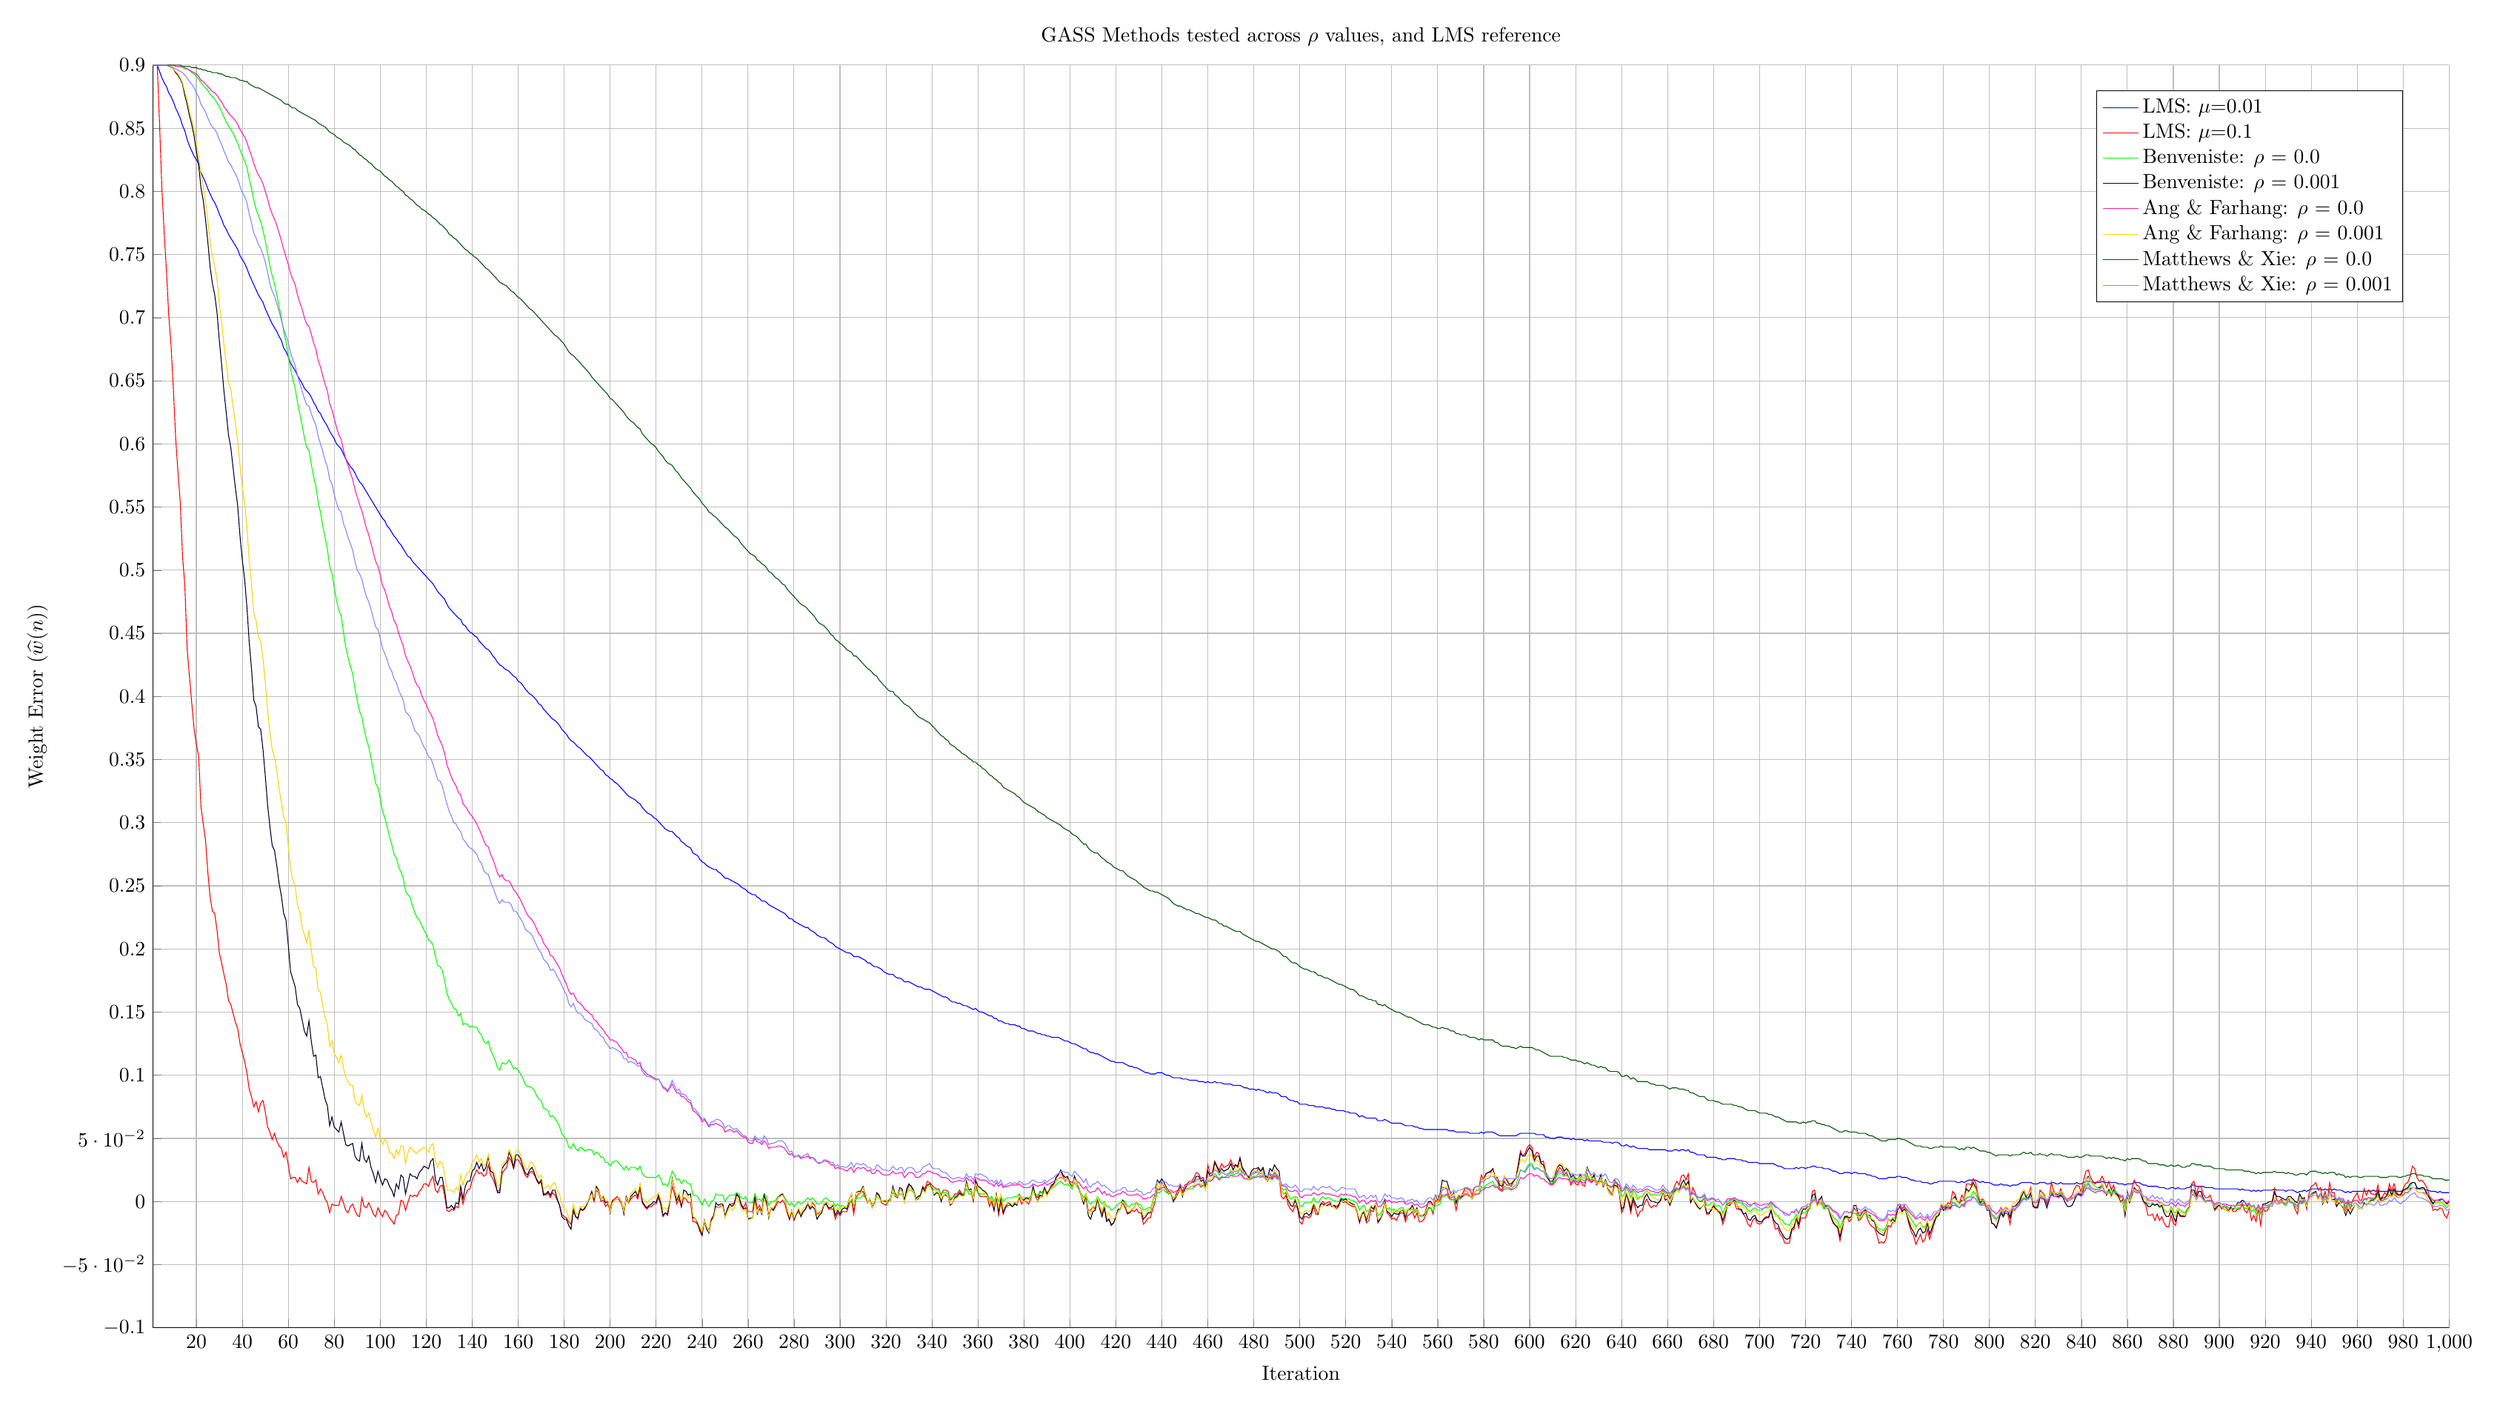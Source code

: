 % This file was created by matlab2tikz v0.4.7 (commit ebc8a885d0b2bee7cbd459a82fc29d9fa70971a3) running on MATLAB 8.3.
% Copyright (c) 2008--2014, Nico Schlömer <nico.schloemer@gmail.com>
% All rights reserved.
% Minimal pgfplots version: 1.3
% 
% The latest updates can be retrieved from
%   http://www.mathworks.com/matlabcentral/fileexchange/22022-matlab2tikz
% where you can also make suggestions and rate matlab2tikz.
% 
%
% defining custom colors
\definecolor{mycolor1}{rgb}{0.0,0.0,0.172}%
\definecolor{mycolor2}{rgb}{1.0,0.103,0.724}%
\definecolor{mycolor3}{rgb}{1.0,0.828,0.0}%
\definecolor{mycolor4}{rgb}{0.0,0.345,0.0}%
\definecolor{mycolor5}{rgb}{0.517,0.517,1.0}%
%
\begin{tikzpicture}

\begin{axis}[%
width=15.5in,
height=8.524in,
scale only axis,
xmin=1,
xmax=1000,
xlabel={Iteration},
xmajorgrids,
ymin=-0.1,
ymax=0.9,
ylabel={Weight Error ($\widehat{w}(n)$)},
ymajorgrids,
title={GASS Methods tested across $\rho$ values, and LMS reference},
axis x line*=bottom,
axis y line*=left,
legend style={draw=black,fill=white,legend cell align=left}
]
\addplot [color=blue,solid]
  table[row sep=crcr]{1	0.9\\
2	0.9\\
3	0.9\\
4	0.895\\
5	0.89\\
6	0.886\\
7	0.883\\
8	0.878\\
9	0.875\\
10	0.871\\
11	0.866\\
12	0.862\\
13	0.858\\
14	0.852\\
15	0.848\\
16	0.841\\
17	0.836\\
18	0.832\\
19	0.828\\
20	0.825\\
21	0.822\\
22	0.815\\
23	0.811\\
24	0.807\\
25	0.802\\
26	0.798\\
27	0.794\\
28	0.791\\
29	0.787\\
30	0.782\\
31	0.778\\
32	0.773\\
33	0.77\\
34	0.766\\
35	0.763\\
36	0.76\\
37	0.757\\
38	0.754\\
39	0.749\\
40	0.746\\
41	0.743\\
42	0.739\\
43	0.734\\
44	0.73\\
45	0.726\\
46	0.722\\
47	0.718\\
48	0.715\\
49	0.712\\
50	0.707\\
51	0.703\\
52	0.699\\
53	0.695\\
54	0.692\\
55	0.689\\
56	0.685\\
57	0.682\\
58	0.676\\
59	0.673\\
60	0.669\\
61	0.664\\
62	0.661\\
63	0.658\\
64	0.654\\
65	0.651\\
66	0.648\\
67	0.644\\
68	0.642\\
69	0.64\\
70	0.637\\
71	0.633\\
72	0.63\\
73	0.626\\
74	0.624\\
75	0.62\\
76	0.617\\
77	0.614\\
78	0.61\\
79	0.607\\
80	0.604\\
81	0.6\\
82	0.598\\
83	0.596\\
84	0.592\\
85	0.588\\
86	0.585\\
87	0.582\\
88	0.58\\
89	0.577\\
90	0.573\\
91	0.57\\
92	0.568\\
93	0.565\\
94	0.562\\
95	0.559\\
96	0.556\\
97	0.553\\
98	0.55\\
99	0.547\\
100	0.544\\
101	0.541\\
102	0.539\\
103	0.535\\
104	0.533\\
105	0.53\\
106	0.527\\
107	0.525\\
108	0.522\\
109	0.52\\
110	0.517\\
111	0.514\\
112	0.511\\
113	0.51\\
114	0.507\\
115	0.505\\
116	0.503\\
117	0.501\\
118	0.499\\
119	0.497\\
120	0.495\\
121	0.493\\
122	0.491\\
123	0.489\\
124	0.486\\
125	0.483\\
126	0.481\\
127	0.479\\
128	0.477\\
129	0.473\\
130	0.47\\
131	0.468\\
132	0.466\\
133	0.464\\
134	0.462\\
135	0.461\\
136	0.457\\
137	0.456\\
138	0.453\\
139	0.451\\
140	0.45\\
141	0.448\\
142	0.447\\
143	0.444\\
144	0.442\\
145	0.44\\
146	0.438\\
147	0.437\\
148	0.435\\
149	0.432\\
150	0.43\\
151	0.427\\
152	0.425\\
153	0.424\\
154	0.422\\
155	0.421\\
156	0.42\\
157	0.418\\
158	0.416\\
159	0.415\\
160	0.412\\
161	0.411\\
162	0.409\\
163	0.406\\
164	0.404\\
165	0.402\\
166	0.401\\
167	0.399\\
168	0.397\\
169	0.394\\
170	0.393\\
171	0.39\\
172	0.388\\
173	0.386\\
174	0.384\\
175	0.382\\
176	0.381\\
177	0.379\\
178	0.377\\
179	0.374\\
180	0.372\\
181	0.37\\
182	0.367\\
183	0.365\\
184	0.364\\
185	0.362\\
186	0.36\\
187	0.359\\
188	0.357\\
189	0.355\\
190	0.353\\
191	0.352\\
192	0.35\\
193	0.348\\
194	0.346\\
195	0.344\\
196	0.342\\
197	0.341\\
198	0.338\\
199	0.337\\
200	0.335\\
201	0.334\\
202	0.332\\
203	0.331\\
204	0.329\\
205	0.327\\
206	0.325\\
207	0.323\\
208	0.321\\
209	0.32\\
210	0.319\\
211	0.318\\
212	0.316\\
213	0.315\\
214	0.312\\
215	0.31\\
216	0.308\\
217	0.307\\
218	0.306\\
219	0.304\\
220	0.303\\
221	0.301\\
222	0.299\\
223	0.297\\
224	0.295\\
225	0.294\\
226	0.293\\
227	0.293\\
228	0.291\\
229	0.289\\
230	0.288\\
231	0.285\\
232	0.284\\
233	0.282\\
234	0.281\\
235	0.28\\
236	0.276\\
237	0.275\\
238	0.274\\
239	0.271\\
240	0.269\\
241	0.268\\
242	0.266\\
243	0.265\\
244	0.264\\
245	0.263\\
246	0.263\\
247	0.261\\
248	0.26\\
249	0.258\\
250	0.256\\
251	0.256\\
252	0.255\\
253	0.254\\
254	0.253\\
255	0.252\\
256	0.251\\
257	0.249\\
258	0.248\\
259	0.247\\
260	0.245\\
261	0.244\\
262	0.243\\
263	0.243\\
264	0.241\\
265	0.24\\
266	0.238\\
267	0.238\\
268	0.237\\
269	0.235\\
270	0.234\\
271	0.233\\
272	0.232\\
273	0.231\\
274	0.23\\
275	0.229\\
276	0.228\\
277	0.226\\
278	0.224\\
279	0.224\\
280	0.222\\
281	0.221\\
282	0.22\\
283	0.219\\
284	0.218\\
285	0.217\\
286	0.217\\
287	0.215\\
288	0.214\\
289	0.213\\
290	0.211\\
291	0.21\\
292	0.209\\
293	0.209\\
294	0.208\\
295	0.206\\
296	0.205\\
297	0.204\\
298	0.202\\
299	0.201\\
300	0.2\\
301	0.199\\
302	0.198\\
303	0.197\\
304	0.197\\
305	0.196\\
306	0.194\\
307	0.194\\
308	0.194\\
309	0.193\\
310	0.192\\
311	0.191\\
312	0.189\\
313	0.189\\
314	0.187\\
315	0.186\\
316	0.186\\
317	0.185\\
318	0.184\\
319	0.182\\
320	0.181\\
321	0.18\\
322	0.18\\
323	0.18\\
324	0.178\\
325	0.177\\
326	0.177\\
327	0.176\\
328	0.174\\
329	0.174\\
330	0.174\\
331	0.173\\
332	0.172\\
333	0.171\\
334	0.17\\
335	0.17\\
336	0.169\\
337	0.168\\
338	0.168\\
339	0.168\\
340	0.167\\
341	0.166\\
342	0.165\\
343	0.164\\
344	0.163\\
345	0.162\\
346	0.162\\
347	0.161\\
348	0.159\\
349	0.158\\
350	0.158\\
351	0.157\\
352	0.157\\
353	0.156\\
354	0.155\\
355	0.155\\
356	0.154\\
357	0.153\\
358	0.152\\
359	0.153\\
360	0.151\\
361	0.15\\
362	0.15\\
363	0.149\\
364	0.148\\
365	0.147\\
366	0.147\\
367	0.145\\
368	0.145\\
369	0.143\\
370	0.143\\
371	0.142\\
372	0.141\\
373	0.141\\
374	0.14\\
375	0.14\\
376	0.14\\
377	0.139\\
378	0.139\\
379	0.137\\
380	0.137\\
381	0.136\\
382	0.135\\
383	0.135\\
384	0.135\\
385	0.134\\
386	0.133\\
387	0.133\\
388	0.132\\
389	0.132\\
390	0.131\\
391	0.131\\
392	0.13\\
393	0.13\\
394	0.13\\
395	0.13\\
396	0.129\\
397	0.128\\
398	0.127\\
399	0.127\\
400	0.126\\
401	0.125\\
402	0.125\\
403	0.124\\
404	0.123\\
405	0.122\\
406	0.121\\
407	0.121\\
408	0.119\\
409	0.118\\
410	0.118\\
411	0.117\\
412	0.117\\
413	0.116\\
414	0.115\\
415	0.114\\
416	0.113\\
417	0.112\\
418	0.111\\
419	0.111\\
420	0.11\\
421	0.11\\
422	0.11\\
423	0.11\\
424	0.109\\
425	0.108\\
426	0.107\\
427	0.107\\
428	0.106\\
429	0.106\\
430	0.105\\
431	0.104\\
432	0.103\\
433	0.102\\
434	0.102\\
435	0.101\\
436	0.101\\
437	0.101\\
438	0.102\\
439	0.102\\
440	0.102\\
441	0.101\\
442	0.1\\
443	0.1\\
444	0.099\\
445	0.098\\
446	0.098\\
447	0.098\\
448	0.098\\
449	0.097\\
450	0.097\\
451	0.097\\
452	0.096\\
453	0.096\\
454	0.096\\
455	0.096\\
456	0.095\\
457	0.095\\
458	0.095\\
459	0.094\\
460	0.095\\
461	0.094\\
462	0.094\\
463	0.095\\
464	0.094\\
465	0.094\\
466	0.094\\
467	0.093\\
468	0.093\\
469	0.093\\
470	0.093\\
471	0.092\\
472	0.092\\
473	0.092\\
474	0.092\\
475	0.091\\
476	0.09\\
477	0.09\\
478	0.089\\
479	0.089\\
480	0.089\\
481	0.088\\
482	0.089\\
483	0.088\\
484	0.088\\
485	0.087\\
486	0.086\\
487	0.087\\
488	0.086\\
489	0.086\\
490	0.086\\
491	0.085\\
492	0.083\\
493	0.083\\
494	0.083\\
495	0.081\\
496	0.08\\
497	0.08\\
498	0.079\\
499	0.079\\
500	0.077\\
501	0.077\\
502	0.077\\
503	0.077\\
504	0.076\\
505	0.076\\
506	0.076\\
507	0.075\\
508	0.075\\
509	0.075\\
510	0.075\\
511	0.074\\
512	0.074\\
513	0.074\\
514	0.073\\
515	0.073\\
516	0.072\\
517	0.072\\
518	0.072\\
519	0.072\\
520	0.071\\
521	0.071\\
522	0.07\\
523	0.07\\
524	0.07\\
525	0.069\\
526	0.067\\
527	0.068\\
528	0.067\\
529	0.066\\
530	0.066\\
531	0.066\\
532	0.066\\
533	0.066\\
534	0.064\\
535	0.064\\
536	0.064\\
537	0.065\\
538	0.064\\
539	0.063\\
540	0.062\\
541	0.062\\
542	0.062\\
543	0.062\\
544	0.062\\
545	0.061\\
546	0.06\\
547	0.06\\
548	0.06\\
549	0.06\\
550	0.059\\
551	0.059\\
552	0.058\\
553	0.058\\
554	0.057\\
555	0.057\\
556	0.057\\
557	0.057\\
558	0.057\\
559	0.057\\
560	0.057\\
561	0.057\\
562	0.057\\
563	0.057\\
564	0.057\\
565	0.056\\
566	0.056\\
567	0.056\\
568	0.055\\
569	0.055\\
570	0.055\\
571	0.055\\
572	0.055\\
573	0.055\\
574	0.054\\
575	0.054\\
576	0.054\\
577	0.054\\
578	0.054\\
579	0.055\\
580	0.054\\
581	0.055\\
582	0.055\\
583	0.055\\
584	0.055\\
585	0.054\\
586	0.053\\
587	0.052\\
588	0.052\\
589	0.052\\
590	0.052\\
591	0.052\\
592	0.052\\
593	0.052\\
594	0.052\\
595	0.053\\
596	0.054\\
597	0.054\\
598	0.054\\
599	0.054\\
600	0.054\\
601	0.054\\
602	0.054\\
603	0.053\\
604	0.053\\
605	0.053\\
606	0.053\\
607	0.051\\
608	0.051\\
609	0.05\\
610	0.05\\
611	0.05\\
612	0.051\\
613	0.051\\
614	0.051\\
615	0.05\\
616	0.05\\
617	0.05\\
618	0.049\\
619	0.05\\
620	0.049\\
621	0.049\\
622	0.049\\
623	0.049\\
624	0.048\\
625	0.049\\
626	0.048\\
627	0.048\\
628	0.048\\
629	0.048\\
630	0.048\\
631	0.048\\
632	0.047\\
633	0.047\\
634	0.047\\
635	0.047\\
636	0.046\\
637	0.047\\
638	0.047\\
639	0.046\\
640	0.044\\
641	0.044\\
642	0.045\\
643	0.044\\
644	0.043\\
645	0.044\\
646	0.043\\
647	0.042\\
648	0.042\\
649	0.042\\
650	0.042\\
651	0.042\\
652	0.041\\
653	0.041\\
654	0.041\\
655	0.041\\
656	0.041\\
657	0.041\\
658	0.041\\
659	0.041\\
660	0.04\\
661	0.04\\
662	0.04\\
663	0.041\\
664	0.041\\
665	0.04\\
666	0.041\\
667	0.041\\
668	0.04\\
669	0.041\\
670	0.039\\
671	0.039\\
672	0.038\\
673	0.037\\
674	0.037\\
675	0.037\\
676	0.037\\
677	0.035\\
678	0.035\\
679	0.035\\
680	0.035\\
681	0.035\\
682	0.034\\
683	0.034\\
684	0.033\\
685	0.033\\
686	0.034\\
687	0.034\\
688	0.034\\
689	0.034\\
690	0.033\\
691	0.033\\
692	0.033\\
693	0.032\\
694	0.032\\
695	0.031\\
696	0.031\\
697	0.031\\
698	0.031\\
699	0.031\\
700	0.03\\
701	0.03\\
702	0.03\\
703	0.03\\
704	0.03\\
705	0.03\\
706	0.03\\
707	0.029\\
708	0.028\\
709	0.028\\
710	0.027\\
711	0.026\\
712	0.026\\
713	0.026\\
714	0.026\\
715	0.026\\
716	0.027\\
717	0.026\\
718	0.027\\
719	0.027\\
720	0.026\\
721	0.027\\
722	0.027\\
723	0.028\\
724	0.028\\
725	0.027\\
726	0.027\\
727	0.027\\
728	0.026\\
729	0.026\\
730	0.026\\
731	0.025\\
732	0.024\\
733	0.024\\
734	0.023\\
735	0.022\\
736	0.022\\
737	0.023\\
738	0.023\\
739	0.023\\
740	0.022\\
741	0.023\\
742	0.023\\
743	0.022\\
744	0.022\\
745	0.022\\
746	0.022\\
747	0.021\\
748	0.021\\
749	0.02\\
750	0.02\\
751	0.019\\
752	0.018\\
753	0.018\\
754	0.018\\
755	0.018\\
756	0.019\\
757	0.019\\
758	0.019\\
759	0.019\\
760	0.02\\
761	0.02\\
762	0.019\\
763	0.019\\
764	0.019\\
765	0.018\\
766	0.017\\
767	0.017\\
768	0.016\\
769	0.016\\
770	0.016\\
771	0.015\\
772	0.015\\
773	0.015\\
774	0.014\\
775	0.014\\
776	0.015\\
777	0.015\\
778	0.016\\
779	0.016\\
780	0.016\\
781	0.016\\
782	0.016\\
783	0.016\\
784	0.016\\
785	0.016\\
786	0.015\\
787	0.015\\
788	0.016\\
789	0.015\\
790	0.016\\
791	0.017\\
792	0.017\\
793	0.017\\
794	0.017\\
795	0.016\\
796	0.015\\
797	0.016\\
798	0.015\\
799	0.015\\
800	0.015\\
801	0.014\\
802	0.013\\
803	0.013\\
804	0.013\\
805	0.014\\
806	0.013\\
807	0.013\\
808	0.013\\
809	0.012\\
810	0.013\\
811	0.013\\
812	0.013\\
813	0.014\\
814	0.015\\
815	0.015\\
816	0.015\\
817	0.015\\
818	0.015\\
819	0.014\\
820	0.014\\
821	0.014\\
822	0.015\\
823	0.015\\
824	0.015\\
825	0.014\\
826	0.014\\
827	0.015\\
828	0.015\\
829	0.014\\
830	0.014\\
831	0.015\\
832	0.014\\
833	0.014\\
834	0.014\\
835	0.014\\
836	0.014\\
837	0.014\\
838	0.015\\
839	0.014\\
840	0.014\\
841	0.015\\
842	0.016\\
843	0.016\\
844	0.016\\
845	0.015\\
846	0.015\\
847	0.015\\
848	0.015\\
849	0.016\\
850	0.015\\
851	0.015\\
852	0.015\\
853	0.015\\
854	0.015\\
855	0.015\\
856	0.014\\
857	0.014\\
858	0.014\\
859	0.013\\
860	0.014\\
861	0.014\\
862	0.014\\
863	0.015\\
864	0.015\\
865	0.015\\
866	0.014\\
867	0.013\\
868	0.013\\
869	0.012\\
870	0.012\\
871	0.012\\
872	0.012\\
873	0.012\\
874	0.011\\
875	0.011\\
876	0.011\\
877	0.01\\
878	0.01\\
879	0.011\\
880	0.011\\
881	0.01\\
882	0.011\\
883	0.01\\
884	0.01\\
885	0.01\\
886	0.011\\
887	0.011\\
888	0.013\\
889	0.013\\
890	0.012\\
891	0.012\\
892	0.012\\
893	0.012\\
894	0.011\\
895	0.011\\
896	0.011\\
897	0.011\\
898	0.01\\
899	0.01\\
900	0.01\\
901	0.01\\
902	0.01\\
903	0.01\\
904	0.01\\
905	0.01\\
906	0.01\\
907	0.01\\
908	0.01\\
909	0.009\\
910	0.01\\
911	0.009\\
912	0.009\\
913	0.009\\
914	0.008\\
915	0.009\\
916	0.008\\
917	0.009\\
918	0.008\\
919	0.009\\
920	0.009\\
921	0.009\\
922	0.009\\
923	0.009\\
924	0.01\\
925	0.009\\
926	0.009\\
927	0.009\\
928	0.009\\
929	0.008\\
930	0.009\\
931	0.009\\
932	0.009\\
933	0.008\\
934	0.007\\
935	0.008\\
936	0.008\\
937	0.009\\
938	0.008\\
939	0.009\\
940	0.01\\
941	0.01\\
942	0.01\\
943	0.01\\
944	0.01\\
945	0.009\\
946	0.01\\
947	0.009\\
948	0.01\\
949	0.009\\
950	0.01\\
951	0.009\\
952	0.009\\
953	0.009\\
954	0.008\\
955	0.007\\
956	0.008\\
957	0.007\\
958	0.008\\
959	0.008\\
960	0.008\\
961	0.008\\
962	0.008\\
963	0.008\\
964	0.008\\
965	0.009\\
966	0.008\\
967	0.009\\
968	0.008\\
969	0.009\\
970	0.008\\
971	0.008\\
972	0.008\\
973	0.008\\
974	0.009\\
975	0.009\\
976	0.009\\
977	0.008\\
978	0.008\\
979	0.008\\
980	0.009\\
981	0.009\\
982	0.01\\
983	0.01\\
984	0.011\\
985	0.011\\
986	0.01\\
987	0.01\\
988	0.01\\
989	0.01\\
990	0.009\\
991	0.009\\
992	0.008\\
993	0.008\\
994	0.008\\
995	0.007\\
996	0.008\\
997	0.007\\
998	0.007\\
999	0.007\\
1000	0.007\\
1001	0.007\\
};
\addlegendentry{$\text{LMS: }\mu\text{=0.01}$};

\addplot [color=red,solid]
  table[row sep=crcr]{1	0.9\\
2	0.9\\
3	0.9\\
4	0.854\\
5	0.803\\
6	0.768\\
7	0.737\\
8	0.702\\
9	0.678\\
10	0.644\\
11	0.605\\
12	0.578\\
13	0.554\\
14	0.511\\
15	0.488\\
16	0.438\\
17	0.416\\
18	0.395\\
19	0.375\\
20	0.362\\
21	0.353\\
22	0.313\\
23	0.299\\
24	0.286\\
25	0.261\\
26	0.241\\
27	0.23\\
28	0.228\\
29	0.215\\
30	0.197\\
31	0.189\\
32	0.18\\
33	0.172\\
34	0.159\\
35	0.156\\
36	0.149\\
37	0.142\\
38	0.137\\
39	0.125\\
40	0.118\\
41	0.111\\
42	0.102\\
43	0.089\\
44	0.083\\
45	0.075\\
46	0.079\\
47	0.071\\
48	0.078\\
49	0.08\\
50	0.071\\
51	0.059\\
52	0.055\\
53	0.049\\
54	0.054\\
55	0.048\\
56	0.044\\
57	0.042\\
58	0.035\\
59	0.039\\
60	0.029\\
61	0.018\\
62	0.019\\
63	0.019\\
64	0.015\\
65	0.019\\
66	0.016\\
67	0.015\\
68	0.014\\
69	0.027\\
70	0.016\\
71	0.015\\
72	0.017\\
73	0.006\\
74	0.01\\
75	0.007\\
76	0.002\\
77	-0.001\\
78	-0.009\\
79	-0.002\\
80	-0.003\\
81	-0.003\\
82	-0.003\\
83	0.004\\
84	-0.001\\
85	-0.007\\
86	-0.009\\
87	-0.004\\
88	-0.002\\
89	-0.007\\
90	-0.011\\
91	-0.012\\
92	0.003\\
93	-0.004\\
94	-0.005\\
95	-0.001\\
96	-0.005\\
97	-0.01\\
98	-0.012\\
99	-0.005\\
100	-0.009\\
101	-0.012\\
102	-0.007\\
103	-0.009\\
104	-0.013\\
105	-0.015\\
106	-0.018\\
107	-0.011\\
108	-0.01\\
109	0.001\\
110	-7.098e-05\\
111	-0.007\\
112	-0.001\\
113	0.005\\
114	0.004\\
115	0.005\\
116	0.004\\
117	0.008\\
118	0.01\\
119	0.014\\
120	0.014\\
121	0.012\\
122	0.017\\
123	0.02\\
124	0.009\\
125	0.007\\
126	0.012\\
127	0.013\\
128	0.005\\
129	-0.007\\
130	-0.008\\
131	-0.006\\
132	-0.007\\
133	-0.004\\
134	-0.005\\
135	0.007\\
136	-0.002\\
137	0.005\\
138	0.009\\
139	0.01\\
140	0.017\\
141	0.021\\
142	0.025\\
143	0.022\\
144	0.023\\
145	0.02\\
146	0.021\\
147	0.029\\
148	0.021\\
149	0.018\\
150	0.013\\
151	0.008\\
152	0.009\\
153	0.022\\
154	0.025\\
155	0.027\\
156	0.035\\
157	0.032\\
158	0.026\\
159	0.033\\
160	0.033\\
161	0.03\\
162	0.026\\
163	0.021\\
164	0.019\\
165	0.023\\
166	0.024\\
167	0.021\\
168	0.018\\
169	0.015\\
170	0.015\\
171	0.007\\
172	0.005\\
173	0.007\\
174	0.003\\
175	0.007\\
176	0.005\\
177	0.001\\
178	-0.003\\
179	-0.01\\
180	-0.012\\
181	-0.013\\
182	-0.016\\
183	-0.018\\
184	-0.008\\
185	-0.012\\
186	-0.014\\
187	-0.005\\
188	-0.007\\
189	-0.006\\
190	-0.001\\
191	0.002\\
192	0.007\\
193	-0.0\\
194	0.009\\
195	0.007\\
196	0.0\\
197	0.001\\
198	-0.004\\
199	-0.002\\
200	-0.006\\
201	0.001\\
202	0.002\\
203	0.004\\
204	0.001\\
205	-0.002\\
206	-0.007\\
207	0.002\\
208	-0.001\\
209	0.002\\
210	0.004\\
211	0.005\\
212	0.002\\
213	0.01\\
214	-0.001\\
215	-0.004\\
216	-0.006\\
217	-0.004\\
218	-0.004\\
219	-0.002\\
220	-0.002\\
221	0.003\\
222	-0.002\\
223	-0.012\\
224	-0.009\\
225	-0.011\\
226	-0.0\\
227	0.012\\
228	0.006\\
229	-0.002\\
230	0.002\\
231	-0.004\\
232	0.003\\
233	0.002\\
234	-0.001\\
235	-0.001\\
236	-0.016\\
237	-0.016\\
238	-0.018\\
239	-0.021\\
240	-0.026\\
241	-0.015\\
242	-0.02\\
243	-0.023\\
244	-0.014\\
245	-0.011\\
246	-0.004\\
247	-0.005\\
248	-0.004\\
249	-0.003\\
250	-0.012\\
251	-0.006\\
252	-0.002\\
253	-0.002\\
254	-0.001\\
255	0.005\\
256	0.004\\
257	-0.002\\
258	-0.005\\
259	-0.001\\
260	-0.008\\
261	-0.008\\
262	-0.008\\
263	0.005\\
264	-0.006\\
265	-0.003\\
266	-0.008\\
267	0.005\\
268	-0.0\\
269	-0.011\\
270	-0.005\\
271	-0.007\\
272	-0.004\\
273	-0.0\\
274	-0.001\\
275	0.001\\
276	-0.002\\
277	-0.009\\
278	-0.014\\
279	-0.008\\
280	-0.015\\
281	-0.01\\
282	-0.008\\
283	-0.011\\
284	-0.008\\
285	-0.006\\
286	-0.001\\
287	-0.005\\
288	-0.001\\
289	-0.003\\
290	-0.01\\
291	-0.009\\
292	-0.007\\
293	-0.002\\
294	-0.001\\
295	-0.006\\
296	-0.006\\
297	-0.006\\
298	-0.014\\
299	-0.009\\
300	-0.011\\
301	-0.008\\
302	-0.008\\
303	-0.008\\
304	-0.002\\
305	0.001\\
306	-0.01\\
307	0.003\\
308	0.006\\
309	0.007\\
310	0.008\\
311	0.003\\
312	-0.001\\
313	0.002\\
314	-0.004\\
315	-0.002\\
316	0.006\\
317	0.005\\
318	-0.001\\
319	-0.002\\
320	-0.003\\
321	9.384e-05\\
322	0.001\\
323	0.011\\
324	0.004\\
325	0.003\\
326	0.009\\
327	0.009\\
328	0.0\\
329	0.008\\
330	0.013\\
331	0.012\\
332	0.008\\
333	0.001\\
334	0.002\\
335	0.005\\
336	0.012\\
337	0.01\\
338	0.016\\
339	0.015\\
340	0.013\\
341	0.011\\
342	0.01\\
343	0.01\\
344	0.005\\
345	0.009\\
346	0.009\\
347	0.008\\
348	0.001\\
349	0.003\\
350	0.006\\
351	0.006\\
352	0.009\\
353	0.006\\
354	0.006\\
355	0.014\\
356	0.008\\
357	0.008\\
358	-7.815e-05\\
359	0.014\\
360	0.007\\
361	0.004\\
362	0.004\\
363	0.004\\
364	0.004\\
365	-0.004\\
366	-0.0\\
367	-0.007\\
368	0.003\\
369	-0.011\\
370	0.0\\
371	-0.01\\
372	-0.005\\
373	-0.003\\
374	-0.003\\
375	-0.004\\
376	-0.001\\
377	-0.002\\
378	0.003\\
379	-0.002\\
380	-0.0\\
381	-0.0\\
382	-0.002\\
383	0.002\\
384	0.01\\
385	0.005\\
386	0.003\\
387	0.008\\
388	0.007\\
389	0.011\\
390	0.006\\
391	0.008\\
392	0.011\\
393	0.014\\
394	0.019\\
395	0.022\\
396	0.024\\
397	0.02\\
398	0.016\\
399	0.019\\
400	0.015\\
401	0.011\\
402	0.02\\
403	0.015\\
404	0.01\\
405	0.004\\
406	-1.841e-05\\
407	0.006\\
408	-0.007\\
409	-0.007\\
410	-0.004\\
411	-0.006\\
412	0.003\\
413	-0.004\\
414	-0.009\\
415	-0.005\\
416	-0.014\\
417	-0.014\\
418	-0.018\\
419	-0.017\\
420	-0.012\\
421	-0.008\\
422	-0.006\\
423	-0.001\\
424	-0.005\\
425	-0.01\\
426	-0.009\\
427	-0.007\\
428	-0.008\\
429	-0.006\\
430	-0.009\\
431	-0.009\\
432	-0.018\\
433	-0.016\\
434	-0.013\\
435	-0.013\\
436	-0.006\\
437	-0.001\\
438	0.01\\
439	0.01\\
440	0.015\\
441	0.012\\
442	0.009\\
443	0.006\\
444	0.007\\
445	0.0\\
446	0.005\\
447	0.009\\
448	0.013\\
449	0.007\\
450	0.013\\
451	0.014\\
452	0.016\\
453	0.016\\
454	0.019\\
455	0.023\\
456	0.022\\
457	0.018\\
458	0.019\\
459	0.014\\
460	0.029\\
461	0.022\\
462	0.023\\
463	0.032\\
464	0.028\\
465	0.025\\
466	0.03\\
467	0.027\\
468	0.028\\
469	0.029\\
470	0.033\\
471	0.028\\
472	0.029\\
473	0.027\\
474	0.035\\
475	0.026\\
476	0.021\\
477	0.021\\
478	0.018\\
479	0.021\\
480	0.024\\
481	0.023\\
482	0.026\\
483	0.024\\
484	0.026\\
485	0.019\\
486	0.016\\
487	0.022\\
488	0.018\\
489	0.024\\
490	0.02\\
491	0.019\\
492	0.004\\
493	0.002\\
494	0.005\\
495	-0.003\\
496	-0.006\\
497	-0.008\\
498	-0.003\\
499	-0.005\\
500	-0.016\\
501	-0.018\\
502	-0.012\\
503	-0.012\\
504	-0.013\\
505	-0.011\\
506	-0.004\\
507	-0.01\\
508	-0.01\\
509	-0.003\\
510	-0.0\\
511	-0.002\\
512	-0.001\\
513	-6.654e-05\\
514	-0.004\\
515	-0.003\\
516	-0.004\\
517	-0.002\\
518	0.001\\
519	-0.001\\
520	-0.0\\
521	-0.002\\
522	-0.003\\
523	-0.004\\
524	-0.004\\
525	-0.009\\
526	-0.017\\
527	-0.01\\
528	-0.009\\
529	-0.017\\
530	-0.015\\
531	-0.007\\
532	-0.008\\
533	-0.003\\
534	-0.017\\
535	-0.014\\
536	-0.009\\
537	-0.001\\
538	-0.009\\
539	-0.011\\
540	-0.014\\
541	-0.013\\
542	-0.015\\
543	-0.011\\
544	-0.009\\
545	-0.009\\
546	-0.016\\
547	-0.011\\
548	-0.01\\
549	-0.008\\
550	-0.013\\
551	-0.009\\
552	-0.016\\
553	-0.016\\
554	-0.014\\
555	-0.01\\
556	-0.005\\
557	-0.005\\
558	-0.01\\
559	0.001\\
560	-0.001\\
561	0.001\\
562	0.011\\
563	0.011\\
564	0.01\\
565	0.003\\
566	0.001\\
567	0.002\\
568	-0.007\\
569	0.002\\
570	0.003\\
571	0.007\\
572	0.011\\
573	0.01\\
574	0.009\\
575	0.005\\
576	0.011\\
577	0.012\\
578	0.012\\
579	0.021\\
580	0.017\\
581	0.022\\
582	0.023\\
583	0.023\\
584	0.026\\
585	0.018\\
586	0.016\\
587	0.01\\
588	0.009\\
589	0.016\\
590	0.013\\
591	0.013\\
592	0.012\\
593	0.016\\
594	0.018\\
595	0.029\\
596	0.04\\
597	0.036\\
598	0.038\\
599	0.043\\
600	0.045\\
601	0.043\\
602	0.035\\
603	0.039\\
604	0.038\\
605	0.031\\
606	0.032\\
607	0.023\\
608	0.02\\
609	0.014\\
610	0.014\\
611	0.017\\
612	0.023\\
613	0.027\\
614	0.025\\
615	0.021\\
616	0.023\\
617	0.019\\
618	0.013\\
619	0.017\\
620	0.014\\
621	0.013\\
622	0.017\\
623	0.013\\
624	0.012\\
625	0.022\\
626	0.017\\
627	0.015\\
628	0.021\\
629	0.013\\
630	0.015\\
631	0.019\\
632	0.012\\
633	0.016\\
634	0.01\\
635	0.008\\
636	0.005\\
637	0.017\\
638	0.014\\
639	0.007\\
640	-0.009\\
641	-0.005\\
642	0.006\\
643	0.0\\
644	-0.009\\
645	0.001\\
646	-0.005\\
647	-0.012\\
648	-0.008\\
649	-0.007\\
650	-0.001\\
651	0.002\\
652	-0.003\\
653	-0.005\\
654	-0.003\\
655	-0.004\\
656	-0.001\\
657	0.001\\
658	0.008\\
659	0.004\\
660	0.005\\
661	0.002\\
662	0.006\\
663	0.012\\
664	0.016\\
665	0.013\\
666	0.02\\
667	0.021\\
668	0.017\\
669	0.022\\
670	0.004\\
671	0.011\\
672	0.007\\
673	0.002\\
674	-0.0\\
675	-0.0\\
676	0.003\\
677	-0.01\\
678	-0.01\\
679	-0.006\\
680	-0.003\\
681	-0.006\\
682	-0.008\\
683	-0.01\\
684	-0.018\\
685	-0.013\\
686	-0.002\\
687	-0.001\\
688	-0.001\\
689	-2.359e-05\\
690	-0.006\\
691	-0.006\\
692	-0.007\\
693	-0.01\\
694	-0.013\\
695	-0.018\\
696	-0.02\\
697	-0.015\\
698	-0.013\\
699	-0.017\\
700	-0.018\\
701	-0.017\\
702	-0.013\\
703	-0.012\\
704	-0.013\\
705	-0.007\\
706	-0.016\\
707	-0.022\\
708	-0.021\\
709	-0.026\\
710	-0.028\\
711	-0.033\\
712	-0.033\\
713	-0.033\\
714	-0.023\\
715	-0.022\\
716	-0.013\\
717	-0.021\\
718	-0.013\\
719	-0.013\\
720	-0.013\\
721	-0.008\\
722	-0.004\\
723	0.008\\
724	0.009\\
725	-0.002\\
726	0.002\\
727	0.001\\
728	-0.005\\
729	-0.005\\
730	-0.006\\
731	-0.012\\
732	-0.017\\
733	-0.019\\
734	-0.021\\
735	-0.031\\
736	-0.022\\
737	-0.013\\
738	-0.012\\
739	-0.016\\
740	-0.014\\
741	-0.005\\
742	-0.007\\
743	-0.015\\
744	-0.014\\
745	-0.011\\
746	-0.008\\
747	-0.014\\
748	-0.018\\
749	-0.02\\
750	-0.021\\
751	-0.026\\
752	-0.033\\
753	-0.032\\
754	-0.033\\
755	-0.03\\
756	-0.019\\
757	-0.02\\
758	-0.016\\
759	-0.016\\
760	-0.003\\
761	-0.002\\
762	-0.006\\
763	-0.003\\
764	-0.01\\
765	-0.018\\
766	-0.024\\
767	-0.027\\
768	-0.034\\
769	-0.03\\
770	-0.026\\
771	-0.032\\
772	-0.03\\
773	-0.022\\
774	-0.03\\
775	-0.024\\
776	-0.017\\
777	-0.012\\
778	-0.011\\
779	-0.002\\
780	-0.005\\
781	-0.004\\
782	-0.001\\
783	-0.002\\
784	0.008\\
785	0.006\\
786	-8.444e-05\\
787	-0.001\\
788	0.005\\
789	0.002\\
790	0.014\\
791	0.014\\
792	0.013\\
793	0.018\\
794	0.015\\
795	0.006\\
796	0.001\\
797	0.002\\
798	-0.0\\
799	-0.004\\
800	-0.006\\
801	-0.017\\
802	-0.018\\
803	-0.021\\
804	-0.015\\
805	-0.005\\
806	-0.012\\
807	-0.009\\
808	-0.01\\
809	-0.018\\
810	-0.007\\
811	-0.007\\
812	-0.004\\
813	-0.002\\
814	0.007\\
815	0.009\\
816	0.004\\
817	0.006\\
818	0.011\\
819	-0.003\\
820	-0.005\\
821	-0.003\\
822	0.009\\
823	0.007\\
824	0.005\\
825	-0.002\\
826	0.004\\
827	0.015\\
828	0.008\\
829	0.006\\
830	0.005\\
831	0.01\\
832	0.005\\
833	0.002\\
834	-0.0\\
835	0.003\\
836	0.005\\
837	0.01\\
838	0.013\\
839	0.012\\
840	0.007\\
841	0.017\\
842	0.024\\
843	0.025\\
844	0.019\\
845	0.016\\
846	0.014\\
847	0.016\\
848	0.016\\
849	0.02\\
850	0.016\\
851	0.011\\
852	0.016\\
853	0.009\\
854	0.013\\
855	0.007\\
856	0.004\\
857	-0.001\\
858	0.002\\
859	-0.011\\
860	0.008\\
861	0.002\\
862	0.01\\
863	0.017\\
864	0.013\\
865	0.012\\
866	0.008\\
867	0.0\\
868	-0.003\\
869	-0.011\\
870	-0.011\\
871	-0.01\\
872	-0.015\\
873	-0.01\\
874	-0.015\\
875	-0.012\\
876	-0.017\\
877	-0.02\\
878	-0.02\\
879	-0.011\\
880	-0.017\\
881	-0.019\\
882	-0.008\\
883	-0.012\\
884	-0.011\\
885	-0.012\\
886	-0.006\\
887	-0.004\\
888	0.014\\
889	0.016\\
890	0.005\\
891	0.012\\
892	0.012\\
893	0.006\\
894	0.003\\
895	0.003\\
896	0.005\\
897	-0.0\\
898	-0.007\\
899	-0.005\\
900	-0.002\\
901	-0.006\\
902	-0.004\\
903	-0.005\\
904	-0.007\\
905	-0.004\\
906	-0.008\\
907	-0.008\\
908	-0.006\\
909	-0.006\\
910	-0.002\\
911	-0.007\\
912	-0.009\\
913	-0.005\\
914	-0.015\\
915	-0.011\\
916	-0.016\\
917	-0.005\\
918	-0.019\\
919	-0.005\\
920	-0.008\\
921	-0.007\\
922	-0.003\\
923	-0.001\\
924	0.01\\
925	0.001\\
926	0.0\\
927	0.002\\
928	-0.002\\
929	-0.003\\
930	0.003\\
931	-0.001\\
932	-0.001\\
933	-0.006\\
934	-0.01\\
935	0.001\\
936	-0.001\\
937	0.003\\
938	-0.006\\
939	0.006\\
940	0.012\\
941	0.013\\
942	0.015\\
943	0.009\\
944	0.011\\
945	0.002\\
946	0.008\\
947	0.001\\
948	0.015\\
949	0.007\\
950	0.007\\
951	-0.002\\
952	0.003\\
953	-0.001\\
954	-0.0\\
955	-0.009\\
956	-0.0\\
957	-0.006\\
958	0.001\\
959	0.004\\
960	0.007\\
961	0.001\\
962	0.001\\
963	0.01\\
964	0.005\\
965	0.009\\
966	0.006\\
967	0.006\\
968	0.005\\
969	0.013\\
970	0.002\\
971	0.004\\
972	0.007\\
973	0.005\\
974	0.014\\
975	0.008\\
976	0.014\\
977	0.008\\
978	0.005\\
979	0.006\\
980	0.01\\
981	0.014\\
982	0.015\\
983	0.02\\
984	0.028\\
985	0.026\\
986	0.019\\
987	0.016\\
988	0.017\\
989	0.015\\
990	0.012\\
991	0.007\\
992	-0.0\\
993	-0.007\\
994	-0.006\\
995	-0.007\\
996	-0.005\\
997	-0.006\\
998	-0.011\\
999	-0.013\\
1000	-0.007\\
1001	-0.011\\
};
\addlegendentry{$\text{LMS: }\mu\text{=0.1}$};

\addplot [color=green,solid]
  table[row sep=crcr]{1	0.9\\
2	0.9\\
3	0.9\\
4	0.9\\
5	0.9\\
6	0.9\\
7	0.9\\
8	0.9\\
9	0.9\\
10	0.9\\
11	0.899\\
12	0.899\\
13	0.899\\
14	0.898\\
15	0.897\\
16	0.897\\
17	0.896\\
18	0.894\\
19	0.893\\
20	0.891\\
21	0.889\\
22	0.886\\
23	0.884\\
24	0.882\\
25	0.88\\
26	0.877\\
27	0.875\\
28	0.873\\
29	0.87\\
30	0.867\\
31	0.863\\
32	0.859\\
33	0.855\\
34	0.852\\
35	0.849\\
36	0.846\\
37	0.842\\
38	0.838\\
39	0.833\\
40	0.828\\
41	0.824\\
42	0.819\\
43	0.81\\
44	0.802\\
45	0.793\\
46	0.786\\
47	0.781\\
48	0.776\\
49	0.769\\
50	0.761\\
51	0.751\\
52	0.741\\
53	0.733\\
54	0.727\\
55	0.718\\
56	0.709\\
57	0.7\\
58	0.689\\
59	0.681\\
60	0.67\\
61	0.659\\
62	0.651\\
63	0.644\\
64	0.633\\
65	0.624\\
66	0.615\\
67	0.605\\
68	0.597\\
69	0.595\\
70	0.584\\
71	0.574\\
72	0.567\\
73	0.554\\
74	0.546\\
75	0.535\\
76	0.526\\
77	0.517\\
78	0.503\\
79	0.497\\
80	0.486\\
81	0.476\\
82	0.468\\
83	0.464\\
84	0.451\\
85	0.439\\
86	0.431\\
87	0.424\\
88	0.418\\
89	0.406\\
90	0.397\\
91	0.388\\
92	0.384\\
93	0.374\\
94	0.366\\
95	0.36\\
96	0.351\\
97	0.341\\
98	0.331\\
99	0.328\\
100	0.319\\
101	0.309\\
102	0.304\\
103	0.297\\
104	0.289\\
105	0.283\\
106	0.275\\
107	0.272\\
108	0.265\\
109	0.261\\
110	0.256\\
111	0.246\\
112	0.243\\
113	0.241\\
114	0.234\\
115	0.229\\
116	0.225\\
117	0.223\\
118	0.219\\
119	0.215\\
120	0.212\\
121	0.207\\
122	0.206\\
123	0.203\\
124	0.194\\
125	0.187\\
126	0.186\\
127	0.183\\
128	0.175\\
129	0.165\\
130	0.16\\
131	0.157\\
132	0.153\\
133	0.152\\
134	0.147\\
135	0.149\\
136	0.14\\
137	0.141\\
138	0.14\\
139	0.138\\
140	0.139\\
141	0.138\\
142	0.138\\
143	0.134\\
144	0.132\\
145	0.127\\
146	0.125\\
147	0.127\\
148	0.12\\
149	0.116\\
150	0.112\\
151	0.106\\
152	0.104\\
153	0.11\\
154	0.109\\
155	0.109\\
156	0.112\\
157	0.109\\
158	0.105\\
159	0.106\\
160	0.104\\
161	0.101\\
162	0.098\\
163	0.093\\
164	0.091\\
165	0.091\\
166	0.09\\
167	0.088\\
168	0.084\\
169	0.081\\
170	0.08\\
171	0.074\\
172	0.073\\
173	0.072\\
174	0.067\\
175	0.068\\
176	0.066\\
177	0.063\\
178	0.059\\
179	0.054\\
180	0.051\\
181	0.049\\
182	0.043\\
183	0.042\\
184	0.046\\
185	0.042\\
186	0.04\\
187	0.043\\
188	0.042\\
189	0.04\\
190	0.041\\
191	0.041\\
192	0.041\\
193	0.037\\
194	0.039\\
195	0.038\\
196	0.035\\
197	0.035\\
198	0.031\\
199	0.031\\
200	0.028\\
201	0.031\\
202	0.032\\
203	0.032\\
204	0.03\\
205	0.028\\
206	0.025\\
207	0.028\\
208	0.025\\
209	0.027\\
210	0.027\\
211	0.027\\
212	0.025\\
213	0.028\\
214	0.022\\
215	0.02\\
216	0.019\\
217	0.019\\
218	0.019\\
219	0.019\\
220	0.019\\
221	0.021\\
222	0.018\\
223	0.013\\
224	0.014\\
225	0.012\\
226	0.018\\
227	0.024\\
228	0.021\\
229	0.017\\
230	0.018\\
231	0.014\\
232	0.017\\
233	0.016\\
234	0.014\\
235	0.014\\
236	0.005\\
237	0.005\\
238	0.004\\
239	0.001\\
240	-0.003\\
241	0.002\\
242	-0.001\\
243	-0.004\\
244	0.0\\
245	0.001\\
246	0.006\\
247	0.005\\
248	0.005\\
249	0.005\\
250	-8.833e-05\\
251	0.003\\
252	0.005\\
253	0.005\\
254	0.005\\
255	0.007\\
256	0.006\\
257	0.003\\
258	0.002\\
259	0.004\\
260	-0.001\\
261	-0.001\\
262	-0.001\\
263	0.006\\
264	0.001\\
265	0.002\\
266	-0.0\\
267	0.006\\
268	0.004\\
269	-0.003\\
270	0.0\\
271	-0.0\\
272	0.001\\
273	0.004\\
274	0.004\\
275	0.005\\
276	0.003\\
277	-0.0\\
278	-0.003\\
279	-0.001\\
280	-0.004\\
281	-0.002\\
282	-0.0\\
283	-0.002\\
284	-0.001\\
285	0.001\\
286	0.003\\
287	0.001\\
288	0.003\\
289	0.001\\
290	-0.002\\
291	-0.002\\
292	-0.001\\
293	0.002\\
294	0.003\\
295	0.001\\
296	-0.0\\
297	-0.0\\
298	-0.004\\
299	-0.002\\
300	-0.004\\
301	-0.003\\
302	-0.004\\
303	-0.004\\
304	-0.001\\
305	0.001\\
306	-0.004\\
307	0.002\\
308	0.003\\
309	0.003\\
310	0.005\\
311	0.003\\
312	0.0\\
313	0.001\\
314	-0.002\\
315	-0.001\\
316	0.003\\
317	0.003\\
318	0.0\\
319	-5.174e-05\\
320	0.0\\
321	0.001\\
322	0.003\\
323	0.007\\
324	0.005\\
325	0.004\\
326	0.006\\
327	0.006\\
328	0.002\\
329	0.006\\
330	0.009\\
331	0.009\\
332	0.007\\
333	0.003\\
334	0.003\\
335	0.005\\
336	0.009\\
337	0.009\\
338	0.012\\
339	0.012\\
340	0.011\\
341	0.009\\
342	0.009\\
343	0.009\\
344	0.006\\
345	0.007\\
346	0.007\\
347	0.006\\
348	0.003\\
349	0.003\\
350	0.004\\
351	0.005\\
352	0.006\\
353	0.005\\
354	0.005\\
355	0.01\\
356	0.006\\
357	0.006\\
358	0.003\\
359	0.01\\
360	0.007\\
361	0.006\\
362	0.006\\
363	0.006\\
364	0.006\\
365	0.002\\
366	0.004\\
367	0.0\\
368	0.005\\
369	0.0\\
370	0.005\\
371	-0.0\\
372	0.002\\
373	0.003\\
374	0.003\\
375	0.003\\
376	0.004\\
377	0.004\\
378	0.006\\
379	0.003\\
380	0.003\\
381	0.003\\
382	0.003\\
383	0.004\\
384	0.008\\
385	0.006\\
386	0.005\\
387	0.007\\
388	0.007\\
389	0.01\\
390	0.007\\
391	0.009\\
392	0.01\\
393	0.011\\
394	0.013\\
395	0.015\\
396	0.016\\
397	0.014\\
398	0.013\\
399	0.014\\
400	0.012\\
401	0.01\\
402	0.015\\
403	0.012\\
404	0.01\\
405	0.006\\
406	0.003\\
407	0.006\\
408	-0.0\\
409	-0.002\\
410	-7.208e-05\\
411	-0.0\\
412	0.004\\
413	0.001\\
414	-0.002\\
415	0.0\\
416	-0.004\\
417	-0.004\\
418	-0.007\\
419	-0.006\\
420	-0.004\\
421	-0.002\\
422	-0.001\\
423	0.001\\
424	0.0\\
425	-0.004\\
426	-0.004\\
427	-0.002\\
428	-0.002\\
429	-0.001\\
430	-0.002\\
431	-0.003\\
432	-0.007\\
433	-0.006\\
434	-0.005\\
435	-0.005\\
436	-0.002\\
437	0.0\\
438	0.007\\
439	0.007\\
440	0.009\\
441	0.009\\
442	0.007\\
443	0.006\\
444	0.006\\
445	0.003\\
446	0.004\\
447	0.006\\
448	0.009\\
449	0.006\\
450	0.008\\
451	0.009\\
452	0.01\\
453	0.01\\
454	0.011\\
455	0.013\\
456	0.014\\
457	0.011\\
458	0.013\\
459	0.01\\
460	0.017\\
461	0.016\\
462	0.017\\
463	0.022\\
464	0.02\\
465	0.018\\
466	0.02\\
467	0.019\\
468	0.02\\
469	0.021\\
470	0.023\\
471	0.021\\
472	0.022\\
473	0.022\\
474	0.026\\
475	0.021\\
476	0.018\\
477	0.018\\
478	0.017\\
479	0.019\\
480	0.02\\
481	0.02\\
482	0.022\\
483	0.02\\
484	0.021\\
485	0.018\\
486	0.016\\
487	0.019\\
488	0.017\\
489	0.021\\
490	0.019\\
491	0.018\\
492	0.011\\
493	0.009\\
494	0.01\\
495	0.005\\
496	0.002\\
497	0.003\\
498	0.004\\
499	0.003\\
500	-0.003\\
501	-0.004\\
502	-0.001\\
503	-0.001\\
504	-0.001\\
505	-0.001\\
506	0.003\\
507	0.0\\
508	-0.001\\
509	0.002\\
510	0.004\\
511	0.002\\
512	0.003\\
513	0.003\\
514	0.001\\
515	0.001\\
516	-0.0\\
517	0.0\\
518	0.003\\
519	0.002\\
520	0.002\\
521	0.002\\
522	0.001\\
523	0.001\\
524	0.0\\
525	-0.002\\
526	-0.007\\
527	-0.004\\
528	-0.003\\
529	-0.008\\
530	-0.007\\
531	-0.004\\
532	-0.006\\
533	-0.003\\
534	-0.011\\
535	-0.01\\
536	-0.007\\
537	-0.002\\
538	-0.006\\
539	-0.005\\
540	-0.007\\
541	-0.006\\
542	-0.008\\
543	-0.006\\
544	-0.005\\
545	-0.005\\
546	-0.009\\
547	-0.007\\
548	-0.007\\
549	-0.006\\
550	-0.009\\
551	-0.007\\
552	-0.011\\
553	-0.012\\
554	-0.011\\
555	-0.008\\
556	-0.006\\
557	-0.005\\
558	-0.008\\
559	-0.003\\
560	-0.003\\
561	-0.002\\
562	0.004\\
563	0.004\\
564	0.005\\
565	0.002\\
566	0.001\\
567	0.002\\
568	-0.002\\
569	0.002\\
570	0.002\\
571	0.004\\
572	0.006\\
573	0.006\\
574	0.005\\
575	0.003\\
576	0.006\\
577	0.006\\
578	0.006\\
579	0.012\\
580	0.01\\
581	0.013\\
582	0.014\\
583	0.015\\
584	0.016\\
585	0.012\\
586	0.012\\
587	0.009\\
588	0.008\\
589	0.012\\
590	0.011\\
591	0.011\\
592	0.01\\
593	0.012\\
594	0.013\\
595	0.018\\
596	0.025\\
597	0.024\\
598	0.024\\
599	0.028\\
600	0.03\\
601	0.03\\
602	0.026\\
603	0.027\\
604	0.026\\
605	0.024\\
606	0.024\\
607	0.02\\
608	0.018\\
609	0.015\\
610	0.015\\
611	0.017\\
612	0.021\\
613	0.022\\
614	0.022\\
615	0.02\\
616	0.021\\
617	0.019\\
618	0.017\\
619	0.019\\
620	0.017\\
621	0.016\\
622	0.019\\
623	0.017\\
624	0.016\\
625	0.021\\
626	0.018\\
627	0.017\\
628	0.019\\
629	0.016\\
630	0.016\\
631	0.018\\
632	0.014\\
633	0.017\\
634	0.013\\
635	0.011\\
636	0.011\\
637	0.016\\
638	0.015\\
639	0.012\\
640	0.004\\
641	0.005\\
642	0.011\\
643	0.008\\
644	0.003\\
645	0.009\\
646	0.007\\
647	0.002\\
648	0.004\\
649	0.004\\
650	0.007\\
651	0.008\\
652	0.007\\
653	0.005\\
654	0.006\\
655	0.005\\
656	0.005\\
657	0.006\\
658	0.009\\
659	0.007\\
660	0.006\\
661	0.004\\
662	0.006\\
663	0.009\\
664	0.011\\
665	0.009\\
666	0.012\\
667	0.013\\
668	0.011\\
669	0.013\\
670	0.005\\
671	0.007\\
672	0.005\\
673	0.002\\
674	0.0\\
675	0.001\\
676	0.003\\
677	-0.003\\
678	-0.003\\
679	-0.001\\
680	-0.001\\
681	-0.004\\
682	-0.003\\
683	-0.004\\
684	-0.009\\
685	-0.005\\
686	8.627e-06\\
687	0.001\\
688	0.002\\
689	0.003\\
690	0.0\\
691	-0.001\\
692	-0.001\\
693	-0.003\\
694	-0.004\\
695	-0.007\\
696	-0.008\\
697	-0.006\\
698	-0.005\\
699	-0.007\\
700	-0.007\\
701	-0.007\\
702	-0.005\\
703	-0.005\\
704	-0.005\\
705	-0.002\\
706	-0.007\\
707	-0.01\\
708	-0.011\\
709	-0.014\\
710	-0.015\\
711	-0.018\\
712	-0.018\\
713	-0.019\\
714	-0.015\\
715	-0.014\\
716	-0.01\\
717	-0.014\\
718	-0.01\\
719	-0.009\\
720	-0.009\\
721	-0.006\\
722	-0.006\\
723	0.001\\
724	0.002\\
725	-0.003\\
726	-0.002\\
727	-0.002\\
728	-0.006\\
729	-0.005\\
730	-0.006\\
731	-0.009\\
732	-0.012\\
733	-0.014\\
734	-0.015\\
735	-0.021\\
736	-0.016\\
737	-0.012\\
738	-0.011\\
739	-0.013\\
740	-0.012\\
741	-0.009\\
742	-0.01\\
743	-0.013\\
744	-0.013\\
745	-0.011\\
746	-0.009\\
747	-0.012\\
748	-0.013\\
749	-0.015\\
750	-0.016\\
751	-0.019\\
752	-0.022\\
753	-0.022\\
754	-0.023\\
755	-0.02\\
756	-0.014\\
757	-0.015\\
758	-0.013\\
759	-0.013\\
760	-0.006\\
761	-0.005\\
762	-0.007\\
763	-0.004\\
764	-0.007\\
765	-0.011\\
766	-0.014\\
767	-0.017\\
768	-0.02\\
769	-0.018\\
770	-0.017\\
771	-0.02\\
772	-0.02\\
773	-0.016\\
774	-0.021\\
775	-0.019\\
776	-0.015\\
777	-0.012\\
778	-0.011\\
779	-0.006\\
780	-0.007\\
781	-0.007\\
782	-0.006\\
783	-0.006\\
784	-0.001\\
785	-0.001\\
786	-0.003\\
787	-0.005\\
788	-0.002\\
789	-0.003\\
790	0.003\\
791	0.004\\
792	0.004\\
793	0.008\\
794	0.006\\
795	0.001\\
796	-0.002\\
797	-0.001\\
798	-0.002\\
799	-0.004\\
800	-0.004\\
801	-0.01\\
802	-0.011\\
803	-0.014\\
804	-0.011\\
805	-0.006\\
806	-0.009\\
807	-0.007\\
808	-0.008\\
809	-0.011\\
810	-0.006\\
811	-0.006\\
812	-0.004\\
813	-0.002\\
814	0.002\\
815	0.003\\
816	0.002\\
817	0.003\\
818	0.006\\
819	-0.0\\
820	-0.001\\
821	-0.0\\
822	0.005\\
823	0.004\\
824	0.004\\
825	0.0\\
826	0.003\\
827	0.008\\
828	0.006\\
829	0.005\\
830	0.004\\
831	0.006\\
832	0.004\\
833	0.002\\
834	0.001\\
835	0.002\\
836	0.003\\
837	0.004\\
838	0.006\\
839	0.006\\
840	0.005\\
841	0.01\\
842	0.013\\
843	0.015\\
844	0.012\\
845	0.01\\
846	0.009\\
847	0.01\\
848	0.01\\
849	0.012\\
850	0.009\\
851	0.007\\
852	0.01\\
853	0.006\\
854	0.01\\
855	0.008\\
856	0.006\\
857	0.003\\
858	0.004\\
859	-0.004\\
860	0.006\\
861	0.003\\
862	0.006\\
863	0.01\\
864	0.008\\
865	0.008\\
866	0.007\\
867	0.003\\
868	0.002\\
869	-0.002\\
870	-0.002\\
871	-0.001\\
872	-0.003\\
873	-0.002\\
874	-0.005\\
875	-0.004\\
876	-0.007\\
877	-0.008\\
878	-0.008\\
879	-0.004\\
880	-0.008\\
881	-0.009\\
882	-0.005\\
883	-0.007\\
884	-0.008\\
885	-0.009\\
886	-0.006\\
887	-0.005\\
888	0.005\\
889	0.006\\
890	0.001\\
891	0.004\\
892	0.004\\
893	0.001\\
894	-8.886e-05\\
895	9.998e-05\\
896	0.001\\
897	-0.001\\
898	-0.004\\
899	-0.003\\
900	-0.002\\
901	-0.004\\
902	-0.004\\
903	-0.004\\
904	-0.005\\
905	-0.005\\
906	-0.006\\
907	-0.006\\
908	-0.005\\
909	-0.005\\
910	-0.004\\
911	-0.005\\
912	-0.006\\
913	-0.003\\
914	-0.008\\
915	-0.006\\
916	-0.01\\
917	-0.005\\
918	-0.01\\
919	-0.004\\
920	-0.005\\
921	-0.005\\
922	-0.003\\
923	-0.002\\
924	0.003\\
925	-0.0\\
926	-0.001\\
927	4.958e-05\\
928	-0.002\\
929	-0.003\\
930	-0.0\\
931	-0.001\\
932	-0.001\\
933	-0.004\\
934	-0.006\\
935	-0.001\\
936	-0.002\\
937	0.0\\
938	-0.004\\
939	0.002\\
940	0.006\\
941	0.006\\
942	0.007\\
943	0.004\\
944	0.006\\
945	0.001\\
946	0.005\\
947	0.001\\
948	0.008\\
949	0.004\\
950	0.004\\
951	-4.74e-05\\
952	0.002\\
953	0.001\\
954	0.001\\
955	-0.005\\
956	0.001\\
957	-0.003\\
958	-0.0\\
959	0.001\\
960	0.001\\
961	-0.002\\
962	-0.002\\
963	0.002\\
964	0.001\\
965	0.003\\
966	0.003\\
967	0.003\\
968	0.003\\
969	0.006\\
970	0.001\\
971	0.0\\
972	0.002\\
973	0.002\\
974	0.007\\
975	0.004\\
976	0.008\\
977	0.004\\
978	0.003\\
979	0.004\\
980	0.006\\
981	0.009\\
982	0.01\\
983	0.012\\
984	0.015\\
985	0.015\\
986	0.011\\
987	0.01\\
988	0.01\\
989	0.01\\
990	0.008\\
991	0.006\\
992	0.002\\
993	-0.001\\
994	-0.001\\
995	-0.001\\
996	-0.0\\
997	-0.001\\
998	-0.003\\
999	-0.005\\
1000	-0.002\\
1001	-0.003\\
};
\addlegendentry{$\text{Benveniste: }\rho\text{ = 0.0}$};

\addplot [color=mycolor1,solid]
  table[row sep=crcr]{1	0.9\\
2	0.9\\
3	0.9\\
4	0.9\\
5	0.9\\
6	0.9\\
7	0.9\\
8	0.899\\
9	0.898\\
10	0.897\\
11	0.894\\
12	0.892\\
13	0.889\\
14	0.885\\
15	0.876\\
16	0.869\\
17	0.86\\
18	0.853\\
19	0.844\\
20	0.832\\
21	0.821\\
22	0.803\\
23	0.793\\
24	0.778\\
25	0.76\\
26	0.74\\
27	0.727\\
28	0.718\\
29	0.704\\
30	0.682\\
31	0.663\\
32	0.642\\
33	0.625\\
34	0.607\\
35	0.597\\
36	0.581\\
37	0.565\\
38	0.551\\
39	0.527\\
40	0.508\\
41	0.493\\
42	0.471\\
43	0.443\\
44	0.422\\
45	0.397\\
46	0.392\\
47	0.376\\
48	0.374\\
49	0.358\\
50	0.337\\
51	0.314\\
52	0.297\\
53	0.282\\
54	0.278\\
55	0.266\\
56	0.252\\
57	0.242\\
58	0.228\\
59	0.223\\
60	0.203\\
61	0.182\\
62	0.176\\
63	0.17\\
64	0.156\\
65	0.153\\
66	0.144\\
67	0.135\\
68	0.131\\
69	0.143\\
70	0.127\\
71	0.115\\
72	0.116\\
73	0.098\\
74	0.099\\
75	0.09\\
76	0.081\\
77	0.076\\
78	0.06\\
79	0.067\\
80	0.059\\
81	0.057\\
82	0.055\\
83	0.063\\
84	0.054\\
85	0.045\\
86	0.044\\
87	0.045\\
88	0.046\\
89	0.036\\
90	0.033\\
91	0.032\\
92	0.046\\
93	0.034\\
94	0.031\\
95	0.036\\
96	0.027\\
97	0.022\\
98	0.015\\
99	0.024\\
100	0.018\\
101	0.013\\
102	0.018\\
103	0.017\\
104	0.012\\
105	0.009\\
106	0.004\\
107	0.014\\
108	0.01\\
109	0.021\\
110	0.019\\
111	0.006\\
112	0.014\\
113	0.022\\
114	0.02\\
115	0.02\\
116	0.018\\
117	0.023\\
118	0.025\\
119	0.028\\
120	0.027\\
121	0.026\\
122	0.032\\
123	0.034\\
124	0.017\\
125	0.013\\
126	0.019\\
127	0.019\\
128	0.009\\
129	-0.005\\
130	-0.005\\
131	-0.003\\
132	-0.006\\
133	-0.001\\
134	-0.002\\
135	0.012\\
136	0.002\\
137	0.012\\
138	0.016\\
139	0.016\\
140	0.024\\
141	0.026\\
142	0.031\\
143	0.026\\
144	0.03\\
145	0.024\\
146	0.027\\
147	0.036\\
148	0.024\\
149	0.023\\
150	0.016\\
151	0.007\\
152	0.007\\
153	0.026\\
154	0.029\\
155	0.031\\
156	0.039\\
157	0.035\\
158	0.027\\
159	0.037\\
160	0.037\\
161	0.034\\
162	0.028\\
163	0.023\\
164	0.021\\
165	0.025\\
166	0.027\\
167	0.023\\
168	0.017\\
169	0.014\\
170	0.017\\
171	0.005\\
172	0.006\\
173	0.008\\
174	0.005\\
175	0.009\\
176	0.009\\
177	0.002\\
178	-0.003\\
179	-0.012\\
180	-0.014\\
181	-0.014\\
182	-0.019\\
183	-0.022\\
184	-0.006\\
185	-0.012\\
186	-0.013\\
187	-0.006\\
188	-0.007\\
189	-0.005\\
190	-0.002\\
191	0.003\\
192	0.008\\
193	0.002\\
194	0.012\\
195	0.009\\
196	0.002\\
197	0.004\\
198	-0.001\\
199	-0.0\\
200	-0.009\\
201	-0.0\\
202	0.001\\
203	0.002\\
204	0.003\\
205	-0.001\\
206	-0.01\\
207	0.004\\
208	-0.0\\
209	0.004\\
210	0.006\\
211	0.008\\
212	0.004\\
213	0.013\\
214	0.0\\
215	-0.003\\
216	-0.005\\
217	-0.003\\
218	-0.002\\
219	0.0\\
220	-0.001\\
221	0.005\\
222	-0.001\\
223	-0.011\\
224	-0.009\\
225	-0.01\\
226	0.001\\
227	0.018\\
228	0.01\\
229	0.001\\
230	0.005\\
231	-0.004\\
232	0.009\\
233	0.008\\
234	0.005\\
235	0.006\\
236	-0.013\\
237	-0.013\\
238	-0.017\\
239	-0.023\\
240	-0.027\\
241	-0.015\\
242	-0.022\\
243	-0.025\\
244	-0.015\\
245	-0.012\\
246	-0.001\\
247	-0.003\\
248	-0.002\\
249	-0.002\\
250	-0.012\\
251	-0.006\\
252	-0.002\\
253	-0.004\\
254	-0.002\\
255	0.006\\
256	0.004\\
257	-0.003\\
258	-0.006\\
259	-0.005\\
260	-0.014\\
261	-0.013\\
262	-0.013\\
263	0.002\\
264	-0.01\\
265	-0.006\\
266	-0.01\\
267	0.005\\
268	-0.001\\
269	-0.013\\
270	-0.005\\
271	-0.007\\
272	-0.002\\
273	0.003\\
274	0.005\\
275	0.006\\
276	0.002\\
277	-0.006\\
278	-0.014\\
279	-0.007\\
280	-0.014\\
281	-0.01\\
282	-0.006\\
283	-0.012\\
284	-0.008\\
285	-0.006\\
286	-0.002\\
287	-0.006\\
288	-0.004\\
289	-0.006\\
290	-0.014\\
291	-0.011\\
292	-0.009\\
293	-0.003\\
294	-0.002\\
295	-0.005\\
296	-0.005\\
297	-0.003\\
298	-0.011\\
299	-0.007\\
300	-0.01\\
301	-0.006\\
302	-0.005\\
303	-0.006\\
304	0.002\\
305	0.006\\
306	-0.005\\
307	0.007\\
308	0.008\\
309	0.008\\
310	0.012\\
311	0.006\\
312	-0.001\\
313	0.002\\
314	-0.005\\
315	-0.002\\
316	0.007\\
317	0.005\\
318	3.631e-05\\
319	0.001\\
320	0.0\\
321	-0.0\\
322	0.002\\
323	0.012\\
324	0.006\\
325	0.004\\
326	0.011\\
327	0.01\\
328	0.0\\
329	0.01\\
330	0.014\\
331	0.012\\
332	0.009\\
333	0.002\\
334	0.004\\
335	0.005\\
336	0.011\\
337	0.008\\
338	0.013\\
339	0.014\\
340	0.01\\
341	0.005\\
342	0.007\\
343	0.006\\
344	0.0\\
345	0.005\\
346	0.005\\
347	0.004\\
348	-0.003\\
349	-0.001\\
350	0.003\\
351	0.004\\
352	0.007\\
353	0.005\\
354	0.005\\
355	0.016\\
356	0.009\\
357	0.01\\
358	0.002\\
359	0.017\\
360	0.012\\
361	0.011\\
362	0.009\\
363	0.008\\
364	0.006\\
365	-0.001\\
366	0.003\\
367	-0.007\\
368	0.006\\
369	-0.008\\
370	0.004\\
371	-0.009\\
372	-0.004\\
373	-0.001\\
374	-0.002\\
375	-0.004\\
376	-0.002\\
377	-0.003\\
378	0.005\\
379	0.002\\
380	0.001\\
381	0.003\\
382	0.002\\
383	0.003\\
384	0.012\\
385	0.004\\
386	0.0\\
387	0.005\\
388	0.004\\
389	0.011\\
390	0.006\\
391	0.009\\
392	0.013\\
393	0.014\\
394	0.019\\
395	0.021\\
396	0.025\\
397	0.021\\
398	0.019\\
399	0.02\\
400	0.014\\
401	0.011\\
402	0.02\\
403	0.015\\
404	0.01\\
405	0.004\\
406	-0.002\\
407	0.004\\
408	-0.011\\
409	-0.014\\
410	-0.008\\
411	-0.007\\
412	0.002\\
413	-0.006\\
414	-0.012\\
415	-0.005\\
416	-0.016\\
417	-0.014\\
418	-0.019\\
419	-0.017\\
420	-0.012\\
421	-0.006\\
422	-0.006\\
423	0.001\\
424	-0.002\\
425	-0.009\\
426	-0.009\\
427	-0.006\\
428	-0.005\\
429	-0.001\\
430	-0.004\\
431	-0.006\\
432	-0.014\\
433	-0.012\\
434	-0.009\\
435	-0.009\\
436	5.935e-05\\
437	0.005\\
438	0.017\\
439	0.015\\
440	0.018\\
441	0.015\\
442	0.011\\
443	0.008\\
444	0.007\\
445	0.0\\
446	0.003\\
447	0.006\\
448	0.011\\
449	0.004\\
450	0.01\\
451	0.013\\
452	0.014\\
453	0.015\\
454	0.016\\
455	0.02\\
456	0.02\\
457	0.016\\
458	0.017\\
459	0.011\\
460	0.024\\
461	0.02\\
462	0.021\\
463	0.031\\
464	0.027\\
465	0.023\\
466	0.026\\
467	0.024\\
468	0.025\\
469	0.026\\
470	0.03\\
471	0.025\\
472	0.029\\
473	0.028\\
474	0.034\\
475	0.027\\
476	0.024\\
477	0.021\\
478	0.019\\
479	0.024\\
480	0.026\\
481	0.026\\
482	0.027\\
483	0.024\\
484	0.027\\
485	0.02\\
486	0.019\\
487	0.026\\
488	0.024\\
489	0.029\\
490	0.026\\
491	0.024\\
492	0.009\\
493	0.006\\
494	0.007\\
495	0.001\\
496	-0.003\\
497	-0.004\\
498	0.001\\
499	-0.004\\
500	-0.012\\
501	-0.014\\
502	-0.01\\
503	-0.009\\
504	-0.011\\
505	-0.009\\
506	-0.002\\
507	-0.006\\
508	-0.01\\
509	-0.002\\
510	-0.002\\
511	-0.003\\
512	-0.003\\
513	-0.002\\
514	-0.004\\
515	-0.003\\
516	-0.006\\
517	-0.003\\
518	0.002\\
519	0.001\\
520	0.002\\
521	-9.349e-05\\
522	-0.001\\
523	-0.002\\
524	-0.003\\
525	-0.008\\
526	-0.016\\
527	-0.01\\
528	-0.008\\
529	-0.015\\
530	-0.009\\
531	-0.004\\
532	-0.006\\
533	-0.002\\
534	-0.016\\
535	-0.014\\
536	-0.01\\
537	0.001\\
538	-0.008\\
539	-0.009\\
540	-0.012\\
541	-0.009\\
542	-0.01\\
543	-0.01\\
544	-0.007\\
545	-0.007\\
546	-0.013\\
547	-0.006\\
548	-0.006\\
549	-0.003\\
550	-0.008\\
551	-0.005\\
552	-0.011\\
553	-0.011\\
554	-0.011\\
555	-0.006\\
556	-0.0\\
557	-4.162e-05\\
558	-0.004\\
559	0.005\\
560	0.0\\
561	0.006\\
562	0.017\\
563	0.016\\
564	0.016\\
565	0.01\\
566	0.004\\
567	0.007\\
568	-0.001\\
569	0.005\\
570	0.003\\
571	0.005\\
572	0.009\\
573	0.007\\
574	0.005\\
575	0.002\\
576	0.007\\
577	0.009\\
578	0.009\\
579	0.018\\
580	0.017\\
581	0.022\\
582	0.023\\
583	0.024\\
584	0.026\\
585	0.019\\
586	0.019\\
587	0.013\\
588	0.012\\
589	0.02\\
590	0.017\\
591	0.014\\
592	0.014\\
593	0.016\\
594	0.019\\
595	0.027\\
596	0.038\\
597	0.036\\
598	0.036\\
599	0.04\\
600	0.043\\
601	0.04\\
602	0.032\\
603	0.036\\
604	0.036\\
605	0.03\\
606	0.029\\
607	0.022\\
608	0.018\\
609	0.016\\
610	0.016\\
611	0.02\\
612	0.027\\
613	0.029\\
614	0.028\\
615	0.024\\
616	0.026\\
617	0.024\\
618	0.019\\
619	0.021\\
620	0.018\\
621	0.018\\
622	0.021\\
623	0.019\\
624	0.019\\
625	0.027\\
626	0.023\\
627	0.018\\
628	0.021\\
629	0.014\\
630	0.016\\
631	0.021\\
632	0.012\\
633	0.017\\
634	0.009\\
635	0.006\\
636	0.005\\
637	0.013\\
638	0.012\\
639	0.007\\
640	-0.006\\
641	-0.004\\
642	0.007\\
643	0.002\\
644	-0.006\\
645	0.003\\
646	-0.002\\
647	-0.005\\
648	-0.003\\
649	-0.003\\
650	0.003\\
651	0.006\\
652	0.002\\
653	-0.0\\
654	0.0\\
655	-0.001\\
656	-0.001\\
657	0.001\\
658	0.008\\
659	0.001\\
660	0.002\\
661	-0.003\\
662	0.002\\
663	0.008\\
664	0.01\\
665	0.009\\
666	0.014\\
667	0.017\\
668	0.013\\
669	0.016\\
670	-0.001\\
671	0.003\\
672	-0.001\\
673	-0.004\\
674	-0.006\\
675	-0.004\\
676	-0.002\\
677	-0.009\\
678	-0.009\\
679	-0.007\\
680	-0.004\\
681	-0.006\\
682	-0.007\\
683	-0.009\\
684	-0.015\\
685	-0.01\\
686	-0.003\\
687	-0.003\\
688	-0.001\\
689	0.001\\
690	-0.001\\
691	-0.006\\
692	-0.006\\
693	-0.01\\
694	-0.009\\
695	-0.014\\
696	-0.015\\
697	-0.012\\
698	-0.011\\
699	-0.015\\
700	-0.016\\
701	-0.016\\
702	-0.014\\
703	-0.013\\
704	-0.012\\
705	-0.007\\
706	-0.014\\
707	-0.017\\
708	-0.018\\
709	-0.023\\
710	-0.026\\
711	-0.029\\
712	-0.03\\
713	-0.029\\
714	-0.022\\
715	-0.02\\
716	-0.013\\
717	-0.018\\
718	-0.01\\
719	-0.006\\
720	-0.006\\
721	-0.004\\
722	-0.004\\
723	0.005\\
724	0.006\\
725	-0.003\\
726	0.001\\
727	0.004\\
728	-0.003\\
729	-0.004\\
730	-0.004\\
731	-0.012\\
732	-0.016\\
733	-0.019\\
734	-0.02\\
735	-0.028\\
736	-0.02\\
737	-0.012\\
738	-0.012\\
739	-0.013\\
740	-0.012\\
741	-0.003\\
742	-0.003\\
743	-0.011\\
744	-0.011\\
745	-0.008\\
746	-0.007\\
747	-0.011\\
748	-0.011\\
749	-0.015\\
750	-0.016\\
751	-0.023\\
752	-0.025\\
753	-0.026\\
754	-0.027\\
755	-0.022\\
756	-0.014\\
757	-0.016\\
758	-0.014\\
759	-0.016\\
760	-0.007\\
761	-0.004\\
762	-0.008\\
763	-0.006\\
764	-0.01\\
765	-0.016\\
766	-0.021\\
767	-0.024\\
768	-0.028\\
769	-0.023\\
770	-0.021\\
771	-0.025\\
772	-0.024\\
773	-0.017\\
774	-0.026\\
775	-0.021\\
776	-0.016\\
777	-0.012\\
778	-0.011\\
779	-0.003\\
780	-0.007\\
781	-0.005\\
782	-0.004\\
783	-0.005\\
784	0.002\\
785	0.004\\
786	-4.857e-05\\
787	-0.002\\
788	0.001\\
789	0.001\\
790	0.01\\
791	0.008\\
792	0.011\\
793	0.015\\
794	0.011\\
795	0.004\\
796	-0.001\\
797	0.001\\
798	-0.001\\
799	-0.007\\
800	-0.007\\
801	-0.017\\
802	-0.018\\
803	-0.021\\
804	-0.015\\
805	-0.009\\
806	-0.012\\
807	-0.007\\
808	-0.008\\
809	-0.013\\
810	-0.004\\
811	-0.004\\
812	-0.002\\
813	-0.0\\
814	0.004\\
815	0.008\\
816	0.003\\
817	0.003\\
818	0.007\\
819	-0.004\\
820	-0.005\\
821	-0.005\\
822	0.003\\
823	0.003\\
824	0.001\\
825	-0.005\\
826	0.001\\
827	0.007\\
828	0.004\\
829	0.004\\
830	0.004\\
831	0.005\\
832	0.003\\
833	-0.001\\
834	-0.004\\
835	-0.004\\
836	-0.003\\
837	0.001\\
838	0.005\\
839	0.006\\
840	0.005\\
841	0.011\\
842	0.017\\
843	0.02\\
844	0.016\\
845	0.014\\
846	0.012\\
847	0.011\\
848	0.011\\
849	0.014\\
850	0.009\\
851	0.005\\
852	0.009\\
853	0.004\\
854	0.009\\
855	0.006\\
856	0.005\\
857	-0.0\\
858	0.0\\
859	-0.011\\
860	0.003\\
861	-0.001\\
862	0.004\\
863	0.011\\
864	0.009\\
865	0.009\\
866	0.005\\
867	0.0\\
868	-0.001\\
869	-0.004\\
870	-0.004\\
871	-0.002\\
872	-0.003\\
873	-0.002\\
874	-0.004\\
875	-0.003\\
876	-0.009\\
877	-0.012\\
878	-0.012\\
879	-0.007\\
880	-0.012\\
881	-0.016\\
882	-0.008\\
883	-0.011\\
884	-0.012\\
885	-0.012\\
886	-0.008\\
887	-0.005\\
888	0.009\\
889	0.009\\
890	0.003\\
891	0.008\\
892	0.008\\
893	0.003\\
894	-0.0\\
895	0.0\\
896	0.001\\
897	-0.001\\
898	-0.006\\
899	-0.004\\
900	-0.003\\
901	-0.004\\
902	-0.006\\
903	-0.007\\
904	-0.008\\
905	-0.005\\
906	-0.006\\
907	-0.004\\
908	-0.001\\
909	-0.001\\
910	0.001\\
911	-0.0\\
912	-0.004\\
913	-0.002\\
914	-0.004\\
915	-0.003\\
916	-0.008\\
917	-0.003\\
918	-0.008\\
919	-0.002\\
920	-0.002\\
921	-0.001\\
922	0.0\\
923	0.0\\
924	0.007\\
925	0.004\\
926	0.004\\
927	0.003\\
928	0.002\\
929	0.001\\
930	0.004\\
931	0.004\\
932	0.002\\
933	0.0\\
934	-0.001\\
935	0.006\\
936	0.002\\
937	0.003\\
938	-0.004\\
939	0.003\\
940	0.006\\
941	0.007\\
942	0.008\\
943	0.003\\
944	0.006\\
945	-0.002\\
946	0.003\\
947	-0.001\\
948	0.008\\
949	0.001\\
950	0.002\\
951	-0.004\\
952	-0.001\\
953	-0.003\\
954	-0.005\\
955	-0.011\\
956	-0.006\\
957	-0.01\\
958	-0.006\\
959	-0.003\\
960	-0.003\\
961	-0.006\\
962	-0.006\\
963	-0.001\\
964	-0.003\\
965	-0.001\\
966	0.001\\
967	0.001\\
968	0.003\\
969	0.008\\
970	0.001\\
971	0.003\\
972	0.003\\
973	0.005\\
974	0.01\\
975	0.005\\
976	0.01\\
977	0.006\\
978	0.005\\
979	0.005\\
980	0.009\\
981	0.01\\
982	0.011\\
983	0.014\\
984	0.015\\
985	0.015\\
986	0.011\\
987	0.01\\
988	0.011\\
989	0.011\\
990	0.007\\
991	0.004\\
992	0.001\\
993	-0.002\\
994	0.001\\
995	0.001\\
996	0.001\\
997	0.002\\
998	-0.0\\
999	-0.002\\
1000	-0.0\\
1001	-0.001\\
};
\addlegendentry{$\text{Benveniste: }\rho\text{ = 0.001}$};

\addplot [color=mycolor2,solid]
  table[row sep=crcr]{1	0.9\\
2	0.9\\
3	0.9\\
4	0.9\\
5	0.9\\
6	0.9\\
7	0.9\\
8	0.9\\
9	0.9\\
10	0.9\\
11	0.899\\
12	0.899\\
13	0.899\\
14	0.899\\
15	0.898\\
16	0.897\\
17	0.896\\
18	0.895\\
19	0.894\\
20	0.893\\
21	0.891\\
22	0.888\\
23	0.887\\
24	0.885\\
25	0.883\\
26	0.881\\
27	0.879\\
28	0.878\\
29	0.876\\
30	0.873\\
31	0.871\\
32	0.867\\
33	0.865\\
34	0.862\\
35	0.86\\
36	0.858\\
37	0.856\\
38	0.853\\
39	0.849\\
40	0.846\\
41	0.843\\
42	0.839\\
43	0.833\\
44	0.828\\
45	0.822\\
46	0.817\\
47	0.813\\
48	0.81\\
49	0.806\\
50	0.8\\
51	0.794\\
52	0.787\\
53	0.782\\
54	0.778\\
55	0.773\\
56	0.767\\
57	0.761\\
58	0.754\\
59	0.748\\
60	0.742\\
61	0.735\\
62	0.73\\
63	0.726\\
64	0.718\\
65	0.712\\
66	0.707\\
67	0.7\\
68	0.695\\
69	0.693\\
70	0.687\\
71	0.68\\
72	0.675\\
73	0.666\\
74	0.661\\
75	0.654\\
76	0.647\\
77	0.642\\
78	0.632\\
79	0.627\\
80	0.62\\
81	0.613\\
82	0.607\\
83	0.604\\
84	0.595\\
85	0.588\\
86	0.583\\
87	0.577\\
88	0.572\\
89	0.564\\
90	0.558\\
91	0.552\\
92	0.547\\
93	0.54\\
94	0.533\\
95	0.528\\
96	0.521\\
97	0.514\\
98	0.507\\
99	0.503\\
100	0.496\\
101	0.488\\
102	0.484\\
103	0.478\\
104	0.471\\
105	0.467\\
106	0.46\\
107	0.457\\
108	0.45\\
109	0.445\\
110	0.44\\
111	0.432\\
112	0.428\\
113	0.424\\
114	0.419\\
115	0.413\\
116	0.409\\
117	0.407\\
118	0.401\\
119	0.397\\
120	0.394\\
121	0.389\\
122	0.386\\
123	0.382\\
124	0.376\\
125	0.369\\
126	0.365\\
127	0.361\\
128	0.355\\
129	0.346\\
130	0.341\\
131	0.336\\
132	0.332\\
133	0.329\\
134	0.324\\
135	0.322\\
136	0.315\\
137	0.313\\
138	0.31\\
139	0.307\\
140	0.305\\
141	0.302\\
142	0.299\\
143	0.295\\
144	0.291\\
145	0.286\\
146	0.282\\
147	0.281\\
148	0.275\\
149	0.271\\
150	0.266\\
151	0.26\\
152	0.257\\
153	0.259\\
154	0.255\\
155	0.254\\
156	0.254\\
157	0.251\\
158	0.247\\
159	0.245\\
160	0.242\\
161	0.239\\
162	0.235\\
163	0.231\\
164	0.227\\
165	0.225\\
166	0.223\\
167	0.22\\
168	0.216\\
169	0.212\\
170	0.21\\
171	0.205\\
172	0.202\\
173	0.2\\
174	0.195\\
175	0.194\\
176	0.191\\
177	0.188\\
178	0.185\\
179	0.18\\
180	0.176\\
181	0.172\\
182	0.167\\
183	0.164\\
184	0.165\\
185	0.161\\
186	0.158\\
187	0.157\\
188	0.155\\
189	0.152\\
190	0.151\\
191	0.149\\
192	0.148\\
193	0.144\\
194	0.143\\
195	0.14\\
196	0.138\\
197	0.136\\
198	0.133\\
199	0.131\\
200	0.128\\
201	0.128\\
202	0.127\\
203	0.126\\
204	0.123\\
205	0.121\\
206	0.118\\
207	0.118\\
208	0.114\\
209	0.114\\
210	0.113\\
211	0.112\\
212	0.109\\
213	0.11\\
214	0.105\\
215	0.103\\
216	0.101\\
217	0.1\\
218	0.099\\
219	0.098\\
220	0.097\\
221	0.097\\
222	0.094\\
223	0.09\\
224	0.089\\
225	0.087\\
226	0.09\\
227	0.093\\
228	0.089\\
229	0.086\\
230	0.086\\
231	0.083\\
232	0.083\\
233	0.081\\
234	0.079\\
235	0.078\\
236	0.072\\
237	0.071\\
238	0.069\\
239	0.067\\
240	0.063\\
241	0.065\\
242	0.062\\
243	0.059\\
244	0.061\\
245	0.061\\
246	0.062\\
247	0.061\\
248	0.06\\
249	0.059\\
250	0.055\\
251	0.056\\
252	0.057\\
253	0.056\\
254	0.055\\
255	0.056\\
256	0.054\\
257	0.052\\
258	0.051\\
259	0.051\\
260	0.047\\
261	0.046\\
262	0.046\\
263	0.05\\
264	0.047\\
265	0.047\\
266	0.045\\
267	0.048\\
268	0.046\\
269	0.042\\
270	0.043\\
271	0.043\\
272	0.043\\
273	0.044\\
274	0.044\\
275	0.043\\
276	0.042\\
277	0.039\\
278	0.037\\
279	0.038\\
280	0.035\\
281	0.036\\
282	0.036\\
283	0.034\\
284	0.035\\
285	0.035\\
286	0.036\\
287	0.034\\
288	0.035\\
289	0.033\\
290	0.031\\
291	0.03\\
292	0.031\\
293	0.032\\
294	0.032\\
295	0.031\\
296	0.029\\
297	0.029\\
298	0.026\\
299	0.027\\
300	0.026\\
301	0.026\\
302	0.025\\
303	0.024\\
304	0.026\\
305	0.027\\
306	0.023\\
307	0.026\\
308	0.027\\
309	0.026\\
310	0.027\\
311	0.026\\
312	0.024\\
313	0.025\\
314	0.022\\
315	0.022\\
316	0.025\\
317	0.024\\
318	0.022\\
319	0.021\\
320	0.021\\
321	0.021\\
322	0.022\\
323	0.024\\
324	0.022\\
325	0.022\\
326	0.023\\
327	0.023\\
328	0.019\\
329	0.021\\
330	0.023\\
331	0.023\\
332	0.022\\
333	0.019\\
334	0.019\\
335	0.02\\
336	0.022\\
337	0.022\\
338	0.024\\
339	0.024\\
340	0.023\\
341	0.022\\
342	0.022\\
343	0.021\\
344	0.019\\
345	0.019\\
346	0.019\\
347	0.018\\
348	0.016\\
349	0.015\\
350	0.016\\
351	0.016\\
352	0.017\\
353	0.016\\
354	0.016\\
355	0.019\\
356	0.017\\
357	0.017\\
358	0.014\\
359	0.019\\
360	0.018\\
361	0.017\\
362	0.017\\
363	0.017\\
364	0.016\\
365	0.014\\
366	0.014\\
367	0.012\\
368	0.015\\
369	0.012\\
370	0.014\\
371	0.011\\
372	0.012\\
373	0.012\\
374	0.013\\
375	0.013\\
376	0.013\\
377	0.013\\
378	0.014\\
379	0.012\\
380	0.011\\
381	0.011\\
382	0.011\\
383	0.012\\
384	0.014\\
385	0.013\\
386	0.012\\
387	0.013\\
388	0.013\\
389	0.015\\
390	0.013\\
391	0.014\\
392	0.015\\
393	0.016\\
394	0.017\\
395	0.018\\
396	0.019\\
397	0.018\\
398	0.017\\
399	0.018\\
400	0.016\\
401	0.015\\
402	0.018\\
403	0.016\\
404	0.015\\
405	0.012\\
406	0.01\\
407	0.012\\
408	0.008\\
409	0.007\\
410	0.008\\
411	0.008\\
412	0.011\\
413	0.009\\
414	0.006\\
415	0.008\\
416	0.005\\
417	0.006\\
418	0.004\\
419	0.004\\
420	0.005\\
421	0.006\\
422	0.006\\
423	0.008\\
424	0.007\\
425	0.005\\
426	0.005\\
427	0.005\\
428	0.005\\
429	0.006\\
430	0.005\\
431	0.004\\
432	0.002\\
433	0.002\\
434	0.003\\
435	0.003\\
436	0.005\\
437	0.006\\
438	0.01\\
439	0.009\\
440	0.011\\
441	0.011\\
442	0.01\\
443	0.009\\
444	0.009\\
445	0.007\\
446	0.008\\
447	0.009\\
448	0.01\\
449	0.009\\
450	0.01\\
451	0.01\\
452	0.011\\
453	0.012\\
454	0.012\\
455	0.013\\
456	0.014\\
457	0.012\\
458	0.013\\
459	0.011\\
460	0.016\\
461	0.016\\
462	0.017\\
463	0.02\\
464	0.019\\
465	0.017\\
466	0.019\\
467	0.019\\
468	0.019\\
469	0.019\\
470	0.021\\
471	0.02\\
472	0.02\\
473	0.02\\
474	0.022\\
475	0.02\\
476	0.018\\
477	0.018\\
478	0.017\\
479	0.018\\
480	0.019\\
481	0.019\\
482	0.02\\
483	0.019\\
484	0.02\\
485	0.018\\
486	0.017\\
487	0.019\\
488	0.018\\
489	0.02\\
490	0.018\\
491	0.018\\
492	0.013\\
493	0.012\\
494	0.012\\
495	0.009\\
496	0.008\\
497	0.008\\
498	0.009\\
499	0.008\\
500	0.004\\
501	0.003\\
502	0.005\\
503	0.005\\
504	0.005\\
505	0.005\\
506	0.007\\
507	0.006\\
508	0.005\\
509	0.006\\
510	0.007\\
511	0.006\\
512	0.006\\
513	0.006\\
514	0.005\\
515	0.005\\
516	0.004\\
517	0.004\\
518	0.006\\
519	0.005\\
520	0.006\\
521	0.005\\
522	0.005\\
523	0.004\\
524	0.004\\
525	0.002\\
526	-0.001\\
527	0.001\\
528	0.001\\
529	-0.002\\
530	-0.001\\
531	0.001\\
532	-0.0\\
533	0.001\\
534	-0.004\\
535	-0.004\\
536	-0.002\\
537	0.002\\
538	-0.0\\
539	0.001\\
540	-0.001\\
541	-0.0\\
542	-0.001\\
543	-0.0\\
544	-5.454e-05\\
545	7.395e-05\\
546	-0.002\\
547	-0.002\\
548	-0.001\\
549	-0.001\\
550	-0.003\\
551	-0.002\\
552	-0.004\\
553	-0.005\\
554	-0.004\\
555	-0.003\\
556	-0.001\\
557	-0.001\\
558	-0.002\\
559	0.001\\
560	0.0\\
561	0.002\\
562	0.005\\
563	0.005\\
564	0.006\\
565	0.004\\
566	0.003\\
567	0.004\\
568	0.001\\
569	0.003\\
570	0.003\\
571	0.004\\
572	0.006\\
573	0.005\\
574	0.004\\
575	0.004\\
576	0.005\\
577	0.006\\
578	0.006\\
579	0.009\\
580	0.009\\
581	0.011\\
582	0.011\\
583	0.012\\
584	0.013\\
585	0.011\\
586	0.011\\
587	0.009\\
588	0.008\\
589	0.01\\
590	0.01\\
591	0.01\\
592	0.009\\
593	0.01\\
594	0.011\\
595	0.014\\
596	0.019\\
597	0.018\\
598	0.019\\
599	0.021\\
600	0.022\\
601	0.022\\
602	0.02\\
603	0.021\\
604	0.02\\
605	0.018\\
606	0.018\\
607	0.016\\
608	0.015\\
609	0.013\\
610	0.013\\
611	0.015\\
612	0.018\\
613	0.019\\
614	0.018\\
615	0.018\\
616	0.018\\
617	0.017\\
618	0.015\\
619	0.017\\
620	0.016\\
621	0.015\\
622	0.016\\
623	0.015\\
624	0.015\\
625	0.018\\
626	0.016\\
627	0.015\\
628	0.017\\
629	0.015\\
630	0.015\\
631	0.016\\
632	0.014\\
633	0.016\\
634	0.013\\
635	0.012\\
636	0.012\\
637	0.015\\
638	0.014\\
639	0.013\\
640	0.008\\
641	0.009\\
642	0.012\\
643	0.01\\
644	0.007\\
645	0.01\\
646	0.009\\
647	0.007\\
648	0.008\\
649	0.008\\
650	0.009\\
651	0.01\\
652	0.009\\
653	0.008\\
654	0.008\\
655	0.007\\
656	0.007\\
657	0.008\\
658	0.01\\
659	0.008\\
660	0.007\\
661	0.006\\
662	0.008\\
663	0.01\\
664	0.01\\
665	0.009\\
666	0.011\\
667	0.012\\
668	0.01\\
669	0.011\\
670	0.006\\
671	0.007\\
672	0.005\\
673	0.004\\
674	0.003\\
675	0.003\\
676	0.005\\
677	0.001\\
678	0.001\\
679	0.002\\
680	0.002\\
681	0.0\\
682	0.0\\
683	-0.0\\
684	-0.003\\
685	-0.001\\
686	0.002\\
687	0.002\\
688	0.002\\
689	0.003\\
690	0.002\\
691	0.001\\
692	0.001\\
693	-0.0\\
694	-0.0\\
695	-0.002\\
696	-0.003\\
697	-0.002\\
698	-0.001\\
699	-0.002\\
700	-0.003\\
701	-0.003\\
702	-0.002\\
703	-0.002\\
704	-0.002\\
705	0.0\\
706	-0.002\\
707	-0.004\\
708	-0.005\\
709	-0.007\\
710	-0.008\\
711	-0.009\\
712	-0.01\\
713	-0.011\\
714	-0.008\\
715	-0.009\\
716	-0.006\\
717	-0.009\\
718	-0.006\\
719	-0.005\\
720	-0.005\\
721	-0.004\\
722	-0.004\\
723	0.0\\
724	0.001\\
725	-0.002\\
726	-0.001\\
727	-0.001\\
728	-0.003\\
729	-0.003\\
730	-0.003\\
731	-0.005\\
732	-0.007\\
733	-0.008\\
734	-0.009\\
735	-0.013\\
736	-0.011\\
737	-0.008\\
738	-0.008\\
739	-0.009\\
740	-0.008\\
741	-0.006\\
742	-0.007\\
743	-0.009\\
744	-0.009\\
745	-0.008\\
746	-0.006\\
747	-0.008\\
748	-0.009\\
749	-0.01\\
750	-0.011\\
751	-0.013\\
752	-0.015\\
753	-0.015\\
754	-0.015\\
755	-0.014\\
756	-0.01\\
757	-0.011\\
758	-0.01\\
759	-0.011\\
760	-0.006\\
761	-0.005\\
762	-0.006\\
763	-0.004\\
764	-0.006\\
765	-0.008\\
766	-0.01\\
767	-0.012\\
768	-0.014\\
769	-0.013\\
770	-0.012\\
771	-0.014\\
772	-0.015\\
773	-0.012\\
774	-0.015\\
775	-0.014\\
776	-0.011\\
777	-0.009\\
778	-0.009\\
779	-0.006\\
780	-0.006\\
781	-0.006\\
782	-0.005\\
783	-0.006\\
784	-0.003\\
785	-0.003\\
786	-0.004\\
787	-0.005\\
788	-0.003\\
789	-0.004\\
790	0.0\\
791	0.001\\
792	0.001\\
793	0.004\\
794	0.002\\
795	-0.001\\
796	-0.003\\
797	-0.002\\
798	-0.002\\
799	-0.003\\
800	-0.003\\
801	-0.007\\
802	-0.008\\
803	-0.01\\
804	-0.008\\
805	-0.005\\
806	-0.007\\
807	-0.005\\
808	-0.006\\
809	-0.008\\
810	-0.004\\
811	-0.004\\
812	-0.003\\
813	-0.002\\
814	0.001\\
815	0.002\\
816	0.001\\
817	0.002\\
818	0.004\\
819	-1.583e-05\\
820	-0.001\\
821	-8.05e-05\\
822	0.003\\
823	0.002\\
824	0.002\\
825	0.0\\
826	0.002\\
827	0.005\\
828	0.004\\
829	0.004\\
830	0.003\\
831	0.004\\
832	0.003\\
833	0.002\\
834	0.002\\
835	0.003\\
836	0.003\\
837	0.004\\
838	0.005\\
839	0.005\\
840	0.004\\
841	0.007\\
842	0.01\\
843	0.011\\
844	0.009\\
845	0.008\\
846	0.007\\
847	0.008\\
848	0.008\\
849	0.009\\
850	0.007\\
851	0.006\\
852	0.007\\
853	0.006\\
854	0.008\\
855	0.007\\
856	0.006\\
857	0.004\\
858	0.004\\
859	-0.0\\
860	0.005\\
861	0.004\\
862	0.006\\
863	0.008\\
864	0.007\\
865	0.007\\
866	0.007\\
867	0.004\\
868	0.004\\
869	0.001\\
870	0.001\\
871	0.001\\
872	0.0\\
873	0.001\\
874	-0.001\\
875	-0.001\\
876	-0.003\\
877	-0.003\\
878	-0.003\\
879	-0.001\\
880	-0.002\\
881	-0.004\\
882	-0.001\\
883	-0.003\\
884	-0.003\\
885	-0.004\\
886	-0.002\\
887	-0.001\\
888	0.005\\
889	0.005\\
890	0.002\\
891	0.004\\
892	0.004\\
893	0.001\\
894	0.0\\
895	0.001\\
896	0.001\\
897	-0.0\\
898	-0.002\\
899	-0.001\\
900	-0.001\\
901	-0.002\\
902	-0.002\\
903	-0.002\\
904	-0.003\\
905	-0.003\\
906	-0.003\\
907	-0.004\\
908	-0.003\\
909	-0.003\\
910	-0.002\\
911	-0.003\\
912	-0.003\\
913	-0.002\\
914	-0.005\\
915	-0.003\\
916	-0.006\\
917	-0.003\\
918	-0.006\\
919	-0.003\\
920	-0.003\\
921	-0.003\\
922	-0.002\\
923	-0.001\\
924	0.001\\
925	-0.0\\
926	-0.001\\
927	0.0\\
928	-0.001\\
929	-0.002\\
930	0.0\\
931	-0.0\\
932	-0.001\\
933	-0.002\\
934	-0.004\\
935	-0.0\\
936	-0.001\\
937	0.001\\
938	-0.002\\
939	0.002\\
940	0.004\\
941	0.005\\
942	0.005\\
943	0.003\\
944	0.005\\
945	0.002\\
946	0.004\\
947	0.002\\
948	0.006\\
949	0.004\\
950	0.004\\
951	0.001\\
952	0.002\\
953	0.002\\
954	0.002\\
955	-0.002\\
956	0.001\\
957	-0.001\\
958	0.0\\
959	0.001\\
960	0.001\\
961	-0.001\\
962	-0.001\\
963	0.002\\
964	0.002\\
965	0.003\\
966	0.002\\
967	0.002\\
968	0.002\\
969	0.004\\
970	0.001\\
971	0.001\\
972	0.002\\
973	0.002\\
974	0.005\\
975	0.004\\
976	0.006\\
977	0.004\\
978	0.003\\
979	0.004\\
980	0.005\\
981	0.007\\
982	0.007\\
983	0.009\\
984	0.011\\
985	0.011\\
986	0.008\\
987	0.007\\
988	0.007\\
989	0.007\\
990	0.006\\
991	0.005\\
992	0.003\\
993	0.001\\
994	0.001\\
995	0.001\\
996	0.002\\
997	0.002\\
998	7.871e-05\\
999	-0.001\\
1000	0.001\\
1001	-0.0\\
};
\addlegendentry{$\text{Ang \& Farhang: }\rho\text{ = 0.0}$};

\addplot [color=mycolor3,solid]
  table[row sep=crcr]{1	0.9\\
2	0.9\\
3	0.9\\
4	0.9\\
5	0.9\\
6	0.9\\
7	0.9\\
8	0.899\\
9	0.898\\
10	0.897\\
11	0.895\\
12	0.893\\
13	0.89\\
14	0.886\\
15	0.879\\
16	0.872\\
17	0.864\\
18	0.857\\
19	0.85\\
20	0.838\\
21	0.829\\
22	0.813\\
23	0.805\\
24	0.792\\
25	0.777\\
26	0.76\\
27	0.749\\
28	0.741\\
29	0.73\\
30	0.711\\
31	0.697\\
32	0.679\\
33	0.664\\
34	0.649\\
35	0.643\\
36	0.629\\
37	0.616\\
38	0.603\\
39	0.583\\
40	0.566\\
41	0.554\\
42	0.534\\
43	0.508\\
44	0.489\\
45	0.466\\
46	0.46\\
47	0.447\\
48	0.444\\
49	0.43\\
50	0.411\\
51	0.389\\
52	0.372\\
53	0.358\\
54	0.352\\
55	0.341\\
56	0.327\\
57	0.316\\
58	0.305\\
59	0.3\\
60	0.282\\
61	0.263\\
62	0.255\\
63	0.25\\
64	0.235\\
65	0.229\\
66	0.218\\
67	0.211\\
68	0.205\\
69	0.214\\
70	0.199\\
71	0.186\\
72	0.185\\
73	0.167\\
74	0.166\\
75	0.155\\
76	0.146\\
77	0.14\\
78	0.123\\
79	0.127\\
80	0.117\\
81	0.114\\
82	0.11\\
83	0.116\\
84	0.106\\
85	0.098\\
86	0.095\\
87	0.092\\
88	0.092\\
89	0.08\\
90	0.077\\
91	0.076\\
92	0.084\\
93	0.072\\
94	0.067\\
95	0.07\\
96	0.063\\
97	0.057\\
98	0.051\\
99	0.058\\
100	0.05\\
101	0.045\\
102	0.049\\
103	0.047\\
104	0.039\\
105	0.038\\
106	0.034\\
107	0.041\\
108	0.037\\
109	0.044\\
110	0.044\\
111	0.03\\
112	0.038\\
113	0.043\\
114	0.041\\
115	0.039\\
116	0.038\\
117	0.041\\
118	0.041\\
119	0.043\\
120	0.042\\
121	0.039\\
122	0.044\\
123	0.046\\
124	0.032\\
125	0.027\\
126	0.032\\
127	0.03\\
128	0.022\\
129	0.009\\
130	0.009\\
131	0.009\\
132	0.007\\
133	0.011\\
134	0.009\\
135	0.021\\
136	0.013\\
137	0.02\\
138	0.023\\
139	0.024\\
140	0.031\\
141	0.033\\
142	0.037\\
143	0.031\\
144	0.034\\
145	0.028\\
146	0.03\\
147	0.037\\
148	0.027\\
149	0.025\\
150	0.021\\
151	0.012\\
152	0.013\\
153	0.029\\
154	0.031\\
155	0.033\\
156	0.041\\
157	0.038\\
158	0.032\\
159	0.04\\
160	0.041\\
161	0.037\\
162	0.032\\
163	0.027\\
164	0.025\\
165	0.03\\
166	0.031\\
167	0.028\\
168	0.023\\
169	0.019\\
170	0.021\\
171	0.01\\
172	0.011\\
173	0.013\\
174	0.01\\
175	0.014\\
176	0.015\\
177	0.009\\
178	0.006\\
179	-0.002\\
180	-0.006\\
181	-0.007\\
182	-0.013\\
183	-0.015\\
184	-0.002\\
185	-0.009\\
186	-0.01\\
187	-0.004\\
188	-0.004\\
189	-0.004\\
190	-0.001\\
191	0.003\\
192	0.006\\
193	0.003\\
194	0.01\\
195	0.008\\
196	0.002\\
197	0.005\\
198	0.001\\
199	0.001\\
200	-0.008\\
201	-0.001\\
202	0.001\\
203	0.002\\
204	0.003\\
205	-0.001\\
206	-0.008\\
207	0.003\\
208	-2.675e-05\\
209	0.006\\
210	0.008\\
211	0.01\\
212	0.006\\
213	0.014\\
214	0.003\\
215	0.001\\
216	-0.001\\
217	0.001\\
218	0.002\\
219	0.004\\
220	0.004\\
221	0.007\\
222	0.002\\
223	-0.006\\
224	-0.005\\
225	-0.006\\
226	0.001\\
227	0.017\\
228	0.01\\
229	0.003\\
230	0.007\\
231	-0.001\\
232	0.006\\
233	0.006\\
234	0.003\\
235	0.003\\
236	-0.012\\
237	-0.013\\
238	-0.016\\
239	-0.02\\
240	-0.024\\
241	-0.015\\
242	-0.02\\
243	-0.024\\
244	-0.016\\
245	-0.013\\
246	-0.005\\
247	-0.005\\
248	-0.003\\
249	-0.004\\
250	-0.013\\
251	-0.008\\
252	-0.004\\
253	-0.007\\
254	-0.005\\
255	0.003\\
256	-0.0\\
257	-0.006\\
258	-0.008\\
259	-0.006\\
260	-0.015\\
261	-0.014\\
262	-0.013\\
263	-0.001\\
264	-0.009\\
265	-0.007\\
266	-0.009\\
267	0.002\\
268	-0.003\\
269	-0.012\\
270	-0.005\\
271	-0.005\\
272	-0.002\\
273	0.003\\
274	0.004\\
275	0.005\\
276	0.002\\
277	-0.006\\
278	-0.012\\
279	-0.007\\
280	-0.013\\
281	-0.009\\
282	-0.005\\
283	-0.01\\
284	-0.005\\
285	-0.004\\
286	-0.001\\
287	-0.004\\
288	-0.002\\
289	-0.004\\
290	-0.011\\
291	-0.01\\
292	-0.007\\
293	-0.002\\
294	-5.02e-05\\
295	-0.002\\
296	-0.003\\
297	-0.002\\
298	-0.008\\
299	-0.005\\
300	-0.007\\
301	-0.004\\
302	-0.004\\
303	-0.004\\
304	0.002\\
305	0.006\\
306	-0.004\\
307	0.007\\
308	0.007\\
309	0.006\\
310	0.011\\
311	0.007\\
312	-0.001\\
313	0.002\\
314	-0.005\\
315	-0.002\\
316	0.005\\
317	0.003\\
318	3.31e-06\\
319	0.001\\
320	0.001\\
321	-0.001\\
322	0.002\\
323	0.01\\
324	0.005\\
325	0.004\\
326	0.009\\
327	0.008\\
328	-0.001\\
329	0.006\\
330	0.01\\
331	0.01\\
332	0.008\\
333	0.001\\
334	0.003\\
335	0.003\\
336	0.009\\
337	0.007\\
338	0.012\\
339	0.013\\
340	0.009\\
341	0.006\\
342	0.008\\
343	0.007\\
344	0.002\\
345	0.005\\
346	0.006\\
347	0.004\\
348	-0.002\\
349	-0.001\\
350	0.002\\
351	0.003\\
352	0.005\\
353	0.004\\
354	0.004\\
355	0.014\\
356	0.008\\
357	0.009\\
358	0.002\\
359	0.014\\
360	0.011\\
361	0.01\\
362	0.008\\
363	0.007\\
364	0.005\\
365	-0.001\\
366	0.003\\
367	-0.004\\
368	0.005\\
369	-0.005\\
370	0.006\\
371	-0.006\\
372	-0.003\\
373	-0.001\\
374	-0.001\\
375	-0.003\\
376	-4.216e-05\\
377	-0.002\\
378	0.005\\
379	0.002\\
380	-0.001\\
381	0.002\\
382	0.001\\
383	0.003\\
384	0.009\\
385	0.003\\
386	-7.399e-06\\
387	0.003\\
388	0.003\\
389	0.009\\
390	0.004\\
391	0.008\\
392	0.011\\
393	0.011\\
394	0.016\\
395	0.018\\
396	0.021\\
397	0.018\\
398	0.017\\
399	0.018\\
400	0.013\\
401	0.011\\
402	0.018\\
403	0.015\\
404	0.011\\
405	0.004\\
406	-0.0\\
407	0.006\\
408	-0.008\\
409	-0.01\\
410	-0.004\\
411	-0.004\\
412	0.004\\
413	-0.004\\
414	-0.008\\
415	-0.001\\
416	-0.011\\
417	-0.009\\
418	-0.013\\
419	-0.014\\
420	-0.012\\
421	-0.008\\
422	-0.006\\
423	-0.0\\
424	-0.002\\
425	-0.008\\
426	-0.008\\
427	-0.006\\
428	-0.005\\
429	-0.001\\
430	-0.004\\
431	-0.006\\
432	-0.012\\
433	-0.01\\
434	-0.007\\
435	-0.008\\
436	0.0\\
437	0.004\\
438	0.014\\
439	0.011\\
440	0.014\\
441	0.013\\
442	0.01\\
443	0.007\\
444	0.007\\
445	0.002\\
446	0.004\\
447	0.005\\
448	0.01\\
449	0.005\\
450	0.008\\
451	0.009\\
452	0.011\\
453	0.012\\
454	0.013\\
455	0.016\\
456	0.017\\
457	0.013\\
458	0.015\\
459	0.009\\
460	0.019\\
461	0.017\\
462	0.019\\
463	0.027\\
464	0.024\\
465	0.021\\
466	0.025\\
467	0.022\\
468	0.022\\
469	0.022\\
470	0.025\\
471	0.022\\
472	0.026\\
473	0.024\\
474	0.03\\
475	0.024\\
476	0.022\\
477	0.02\\
478	0.017\\
479	0.022\\
480	0.024\\
481	0.024\\
482	0.024\\
483	0.022\\
484	0.024\\
485	0.017\\
486	0.017\\
487	0.022\\
488	0.021\\
489	0.024\\
490	0.022\\
491	0.02\\
492	0.009\\
493	0.006\\
494	0.008\\
495	0.002\\
496	-0.001\\
497	-0.001\\
498	0.003\\
499	-0.002\\
500	-0.008\\
501	-0.01\\
502	-0.008\\
503	-0.007\\
504	-0.008\\
505	-0.006\\
506	-0.001\\
507	-0.005\\
508	-0.009\\
509	-0.004\\
510	-0.004\\
511	-0.003\\
512	-0.004\\
513	-0.003\\
514	-0.003\\
515	-0.005\\
516	-0.006\\
517	-0.005\\
518	-0.0\\
519	-4.351e-06\\
520	0.001\\
521	-8.75e-05\\
522	-0.002\\
523	-0.003\\
524	-0.003\\
525	-0.008\\
526	-0.014\\
527	-0.009\\
528	-0.007\\
529	-0.013\\
530	-0.008\\
531	-0.003\\
532	-0.004\\
533	-0.002\\
534	-0.014\\
535	-0.013\\
536	-0.009\\
537	-0.001\\
538	-0.007\\
539	-0.007\\
540	-0.009\\
541	-0.007\\
542	-0.009\\
543	-0.008\\
544	-0.007\\
545	-0.006\\
546	-0.01\\
547	-0.006\\
548	-0.007\\
549	-0.005\\
550	-0.008\\
551	-0.006\\
552	-0.011\\
553	-0.011\\
554	-0.01\\
555	-0.007\\
556	-0.002\\
557	-0.002\\
558	-0.004\\
559	0.004\\
560	-0.001\\
561	0.004\\
562	0.012\\
563	0.011\\
564	0.012\\
565	0.008\\
566	0.004\\
567	0.006\\
568	0.002\\
569	0.005\\
570	0.005\\
571	0.005\\
572	0.009\\
573	0.007\\
574	0.005\\
575	0.002\\
576	0.007\\
577	0.009\\
578	0.009\\
579	0.018\\
580	0.017\\
581	0.02\\
582	0.02\\
583	0.021\\
584	0.024\\
585	0.019\\
586	0.02\\
587	0.015\\
588	0.014\\
589	0.02\\
590	0.018\\
591	0.016\\
592	0.015\\
593	0.017\\
594	0.019\\
595	0.024\\
596	0.033\\
597	0.033\\
598	0.031\\
599	0.035\\
600	0.038\\
601	0.036\\
602	0.031\\
603	0.033\\
604	0.032\\
605	0.027\\
606	0.027\\
607	0.022\\
608	0.019\\
609	0.018\\
610	0.019\\
611	0.023\\
612	0.028\\
613	0.03\\
614	0.03\\
615	0.027\\
616	0.027\\
617	0.025\\
618	0.022\\
619	0.022\\
620	0.019\\
621	0.018\\
622	0.02\\
623	0.019\\
624	0.019\\
625	0.026\\
626	0.022\\
627	0.018\\
628	0.019\\
629	0.014\\
630	0.015\\
631	0.019\\
632	0.013\\
633	0.016\\
634	0.009\\
635	0.006\\
636	0.005\\
637	0.012\\
638	0.011\\
639	0.008\\
640	-0.003\\
641	-0.0\\
642	0.008\\
643	0.003\\
644	-0.002\\
645	0.006\\
646	0.003\\
647	0.001\\
648	0.003\\
649	0.003\\
650	0.006\\
651	0.009\\
652	0.006\\
653	0.004\\
654	0.003\\
655	0.002\\
656	0.001\\
657	0.003\\
658	0.008\\
659	0.003\\
660	0.002\\
661	-0.001\\
662	0.003\\
663	0.007\\
664	0.009\\
665	0.007\\
666	0.011\\
667	0.014\\
668	0.011\\
669	0.013\\
670	0.002\\
671	0.003\\
672	-0.0\\
673	-0.002\\
674	-0.005\\
675	-0.004\\
676	-0.002\\
677	-0.006\\
678	-0.006\\
679	-0.006\\
680	-0.005\\
681	-0.007\\
682	-0.007\\
683	-0.008\\
684	-0.011\\
685	-0.008\\
686	-0.003\\
687	-0.002\\
688	-0.001\\
689	0.0\\
690	-0.001\\
691	-0.005\\
692	-0.003\\
693	-0.005\\
694	-0.005\\
695	-0.009\\
696	-0.01\\
697	-0.008\\
698	-0.007\\
699	-0.009\\
700	-0.011\\
701	-0.011\\
702	-0.009\\
703	-0.008\\
704	-0.008\\
705	-0.003\\
706	-0.008\\
707	-0.012\\
708	-0.012\\
709	-0.016\\
710	-0.019\\
711	-0.022\\
712	-0.023\\
713	-0.023\\
714	-0.019\\
715	-0.018\\
716	-0.012\\
717	-0.015\\
718	-0.008\\
719	-0.005\\
720	-0.005\\
721	-0.003\\
722	-0.005\\
723	0.003\\
724	0.003\\
725	-0.004\\
726	-0.001\\
727	0.002\\
728	-0.004\\
729	-0.005\\
730	-0.004\\
731	-0.01\\
732	-0.013\\
733	-0.016\\
734	-0.018\\
735	-0.024\\
736	-0.019\\
737	-0.014\\
738	-0.013\\
739	-0.014\\
740	-0.013\\
741	-0.007\\
742	-0.007\\
743	-0.012\\
744	-0.012\\
745	-0.009\\
746	-0.008\\
747	-0.011\\
748	-0.012\\
749	-0.014\\
750	-0.015\\
751	-0.02\\
752	-0.023\\
753	-0.024\\
754	-0.025\\
755	-0.021\\
756	-0.014\\
757	-0.016\\
758	-0.016\\
759	-0.017\\
760	-0.01\\
761	-0.008\\
762	-0.01\\
763	-0.007\\
764	-0.009\\
765	-0.014\\
766	-0.018\\
767	-0.02\\
768	-0.022\\
769	-0.018\\
770	-0.016\\
771	-0.021\\
772	-0.021\\
773	-0.015\\
774	-0.021\\
775	-0.019\\
776	-0.013\\
777	-0.01\\
778	-0.009\\
779	-0.002\\
780	-0.003\\
781	-0.002\\
782	-0.004\\
783	-0.004\\
784	0.002\\
785	0.002\\
786	-0.0\\
787	-0.002\\
788	0.0\\
789	0.002\\
790	0.008\\
791	0.007\\
792	0.01\\
793	0.013\\
794	0.01\\
795	0.005\\
796	0.001\\
797	0.001\\
798	-0.0\\
799	-0.004\\
800	-0.004\\
801	-0.012\\
802	-0.013\\
803	-0.016\\
804	-0.012\\
805	-0.006\\
806	-0.008\\
807	-0.004\\
808	-0.005\\
809	-0.009\\
810	-0.002\\
811	-0.001\\
812	0.001\\
813	0.002\\
814	0.007\\
815	0.009\\
816	0.005\\
817	0.006\\
818	0.009\\
819	0.001\\
820	0.001\\
821	0.001\\
822	0.006\\
823	0.006\\
824	0.004\\
825	0.001\\
826	0.004\\
827	0.009\\
828	0.007\\
829	0.007\\
830	0.007\\
831	0.008\\
832	0.007\\
833	0.004\\
834	0.001\\
835	0.002\\
836	0.002\\
837	0.005\\
838	0.008\\
839	0.008\\
840	0.007\\
841	0.012\\
842	0.017\\
843	0.019\\
844	0.016\\
845	0.014\\
846	0.012\\
847	0.011\\
848	0.012\\
849	0.014\\
850	0.009\\
851	0.006\\
852	0.008\\
853	0.003\\
854	0.007\\
855	0.005\\
856	0.003\\
857	-0.001\\
858	-0.0\\
859	-0.008\\
860	0.002\\
861	0.0\\
862	0.003\\
863	0.009\\
864	0.009\\
865	0.009\\
866	0.006\\
867	0.003\\
868	0.002\\
869	-0.001\\
870	-0.002\\
871	0.0\\
872	0.0\\
873	-0.0\\
874	-0.002\\
875	-0.001\\
876	-0.006\\
877	-0.009\\
878	-0.008\\
879	-0.005\\
880	-0.009\\
881	-0.012\\
882	-0.005\\
883	-0.009\\
884	-0.009\\
885	-0.011\\
886	-0.008\\
887	-0.005\\
888	0.006\\
889	0.006\\
890	0.002\\
891	0.004\\
892	0.005\\
893	0.001\\
894	-0.001\\
895	0.0\\
896	-8.705e-05\\
897	-0.001\\
898	-0.005\\
899	-0.003\\
900	-0.002\\
901	-0.004\\
902	-0.006\\
903	-0.007\\
904	-0.008\\
905	-0.006\\
906	-0.005\\
907	-0.005\\
908	-0.002\\
909	-0.002\\
910	-0.001\\
911	-0.001\\
912	-0.005\\
913	-0.003\\
914	-0.005\\
915	-0.004\\
916	-0.009\\
917	-0.005\\
918	-0.008\\
919	-0.005\\
920	-0.005\\
921	-0.004\\
922	-0.002\\
923	-0.003\\
924	0.003\\
925	0.0\\
926	0.0\\
927	-0.001\\
928	-8.325e-06\\
929	-0.001\\
930	0.003\\
931	0.002\\
932	0.0\\
933	-0.001\\
934	-0.002\\
935	0.003\\
936	0.001\\
937	0.002\\
938	-0.004\\
939	0.002\\
940	0.005\\
941	0.005\\
942	0.005\\
943	0.001\\
944	0.005\\
945	-0.001\\
946	0.003\\
947	0.0\\
948	0.007\\
949	0.001\\
950	0.001\\
951	-0.002\\
952	-0.0\\
953	-0.003\\
954	-0.004\\
955	-0.009\\
956	-0.004\\
957	-0.007\\
958	-0.005\\
959	-0.003\\
960	-0.003\\
961	-0.006\\
962	-0.006\\
963	-0.002\\
964	-0.003\\
965	-0.001\\
966	-2.8e-05\\
967	-4.52e-06\\
968	0.002\\
969	0.004\\
970	-0.001\\
971	0.0\\
972	0.001\\
973	0.002\\
974	0.007\\
975	0.003\\
976	0.007\\
977	0.005\\
978	0.003\\
979	0.004\\
980	0.007\\
981	0.009\\
982	0.009\\
983	0.011\\
984	0.011\\
985	0.011\\
986	0.008\\
987	0.007\\
988	0.007\\
989	0.006\\
990	0.004\\
991	0.001\\
992	-0.001\\
993	-0.004\\
994	-0.002\\
995	-0.001\\
996	-0.002\\
997	-0.0\\
998	-0.002\\
999	-0.004\\
1000	-0.002\\
1001	-0.002\\
};
\addlegendentry{$\text{Ang \& Farhang: }\rho\text{ = 0.001}$};

\addplot [color=mycolor4,solid]
  table[row sep=crcr]{1	0.9\\
2	0.9\\
3	0.9\\
4	0.9\\
5	0.9\\
6	0.9\\
7	0.9\\
8	0.9\\
9	0.9\\
10	0.9\\
11	0.9\\
12	0.9\\
13	0.9\\
14	0.899\\
15	0.899\\
16	0.899\\
17	0.899\\
18	0.898\\
19	0.898\\
20	0.898\\
21	0.897\\
22	0.897\\
23	0.896\\
24	0.896\\
25	0.895\\
26	0.895\\
27	0.894\\
28	0.894\\
29	0.894\\
30	0.893\\
31	0.893\\
32	0.892\\
33	0.891\\
34	0.891\\
35	0.89\\
36	0.89\\
37	0.89\\
38	0.889\\
39	0.888\\
40	0.888\\
41	0.887\\
42	0.887\\
43	0.885\\
44	0.884\\
45	0.883\\
46	0.882\\
47	0.882\\
48	0.881\\
49	0.88\\
50	0.879\\
51	0.878\\
52	0.877\\
53	0.876\\
54	0.875\\
55	0.874\\
56	0.873\\
57	0.872\\
58	0.87\\
59	0.869\\
60	0.869\\
61	0.867\\
62	0.866\\
63	0.866\\
64	0.864\\
65	0.863\\
66	0.862\\
67	0.861\\
68	0.86\\
69	0.859\\
70	0.858\\
71	0.857\\
72	0.856\\
73	0.854\\
74	0.853\\
75	0.852\\
76	0.851\\
77	0.849\\
78	0.847\\
79	0.846\\
80	0.845\\
81	0.843\\
82	0.842\\
83	0.841\\
84	0.839\\
85	0.838\\
86	0.837\\
87	0.836\\
88	0.834\\
89	0.833\\
90	0.831\\
91	0.829\\
92	0.828\\
93	0.826\\
94	0.825\\
95	0.823\\
96	0.822\\
97	0.82\\
98	0.818\\
99	0.817\\
100	0.816\\
101	0.814\\
102	0.812\\
103	0.811\\
104	0.809\\
105	0.808\\
106	0.806\\
107	0.804\\
108	0.803\\
109	0.801\\
110	0.8\\
111	0.797\\
112	0.796\\
113	0.794\\
114	0.793\\
115	0.791\\
116	0.789\\
117	0.788\\
118	0.786\\
119	0.785\\
120	0.784\\
121	0.782\\
122	0.781\\
123	0.779\\
124	0.778\\
125	0.776\\
126	0.774\\
127	0.773\\
128	0.771\\
129	0.769\\
130	0.766\\
131	0.765\\
132	0.763\\
133	0.762\\
134	0.76\\
135	0.758\\
136	0.756\\
137	0.754\\
138	0.753\\
139	0.751\\
140	0.75\\
141	0.748\\
142	0.747\\
143	0.745\\
144	0.743\\
145	0.741\\
146	0.739\\
147	0.738\\
148	0.736\\
149	0.734\\
150	0.732\\
151	0.73\\
152	0.728\\
153	0.727\\
154	0.726\\
155	0.725\\
156	0.723\\
157	0.721\\
158	0.72\\
159	0.718\\
160	0.716\\
161	0.715\\
162	0.713\\
163	0.711\\
164	0.709\\
165	0.707\\
166	0.706\\
167	0.704\\
168	0.702\\
169	0.7\\
170	0.698\\
171	0.696\\
172	0.694\\
173	0.692\\
174	0.69\\
175	0.688\\
176	0.686\\
177	0.685\\
178	0.683\\
179	0.681\\
180	0.679\\
181	0.676\\
182	0.673\\
183	0.671\\
184	0.67\\
185	0.668\\
186	0.666\\
187	0.664\\
188	0.662\\
189	0.66\\
190	0.658\\
191	0.656\\
192	0.653\\
193	0.651\\
194	0.649\\
195	0.647\\
196	0.645\\
197	0.643\\
198	0.641\\
199	0.639\\
200	0.636\\
201	0.635\\
202	0.633\\
203	0.631\\
204	0.629\\
205	0.627\\
206	0.625\\
207	0.622\\
208	0.62\\
209	0.618\\
210	0.617\\
211	0.615\\
212	0.613\\
213	0.612\\
214	0.608\\
215	0.606\\
216	0.604\\
217	0.602\\
218	0.6\\
219	0.599\\
220	0.597\\
221	0.594\\
222	0.592\\
223	0.59\\
224	0.587\\
225	0.585\\
226	0.584\\
227	0.583\\
228	0.58\\
229	0.578\\
230	0.576\\
231	0.573\\
232	0.571\\
233	0.569\\
234	0.567\\
235	0.565\\
236	0.562\\
237	0.56\\
238	0.558\\
239	0.556\\
240	0.553\\
241	0.551\\
242	0.549\\
243	0.546\\
244	0.545\\
245	0.543\\
246	0.542\\
247	0.54\\
248	0.538\\
249	0.536\\
250	0.534\\
251	0.533\\
252	0.531\\
253	0.529\\
254	0.527\\
255	0.526\\
256	0.524\\
257	0.521\\
258	0.519\\
259	0.517\\
260	0.515\\
261	0.513\\
262	0.512\\
263	0.511\\
264	0.508\\
265	0.507\\
266	0.505\\
267	0.504\\
268	0.502\\
269	0.499\\
270	0.498\\
271	0.496\\
272	0.494\\
273	0.493\\
274	0.491\\
275	0.489\\
276	0.488\\
277	0.485\\
278	0.483\\
279	0.481\\
280	0.479\\
281	0.477\\
282	0.475\\
283	0.473\\
284	0.472\\
285	0.471\\
286	0.469\\
287	0.467\\
288	0.465\\
289	0.463\\
290	0.46\\
291	0.458\\
292	0.457\\
293	0.456\\
294	0.454\\
295	0.452\\
296	0.449\\
297	0.448\\
298	0.445\\
299	0.444\\
300	0.442\\
301	0.441\\
302	0.439\\
303	0.437\\
304	0.436\\
305	0.435\\
306	0.432\\
307	0.432\\
308	0.43\\
309	0.428\\
310	0.426\\
311	0.424\\
312	0.422\\
313	0.421\\
314	0.419\\
315	0.417\\
316	0.416\\
317	0.413\\
318	0.411\\
319	0.409\\
320	0.407\\
321	0.405\\
322	0.404\\
323	0.404\\
324	0.401\\
325	0.4\\
326	0.398\\
327	0.396\\
328	0.394\\
329	0.393\\
330	0.392\\
331	0.39\\
332	0.388\\
333	0.386\\
334	0.384\\
335	0.383\\
336	0.382\\
337	0.381\\
338	0.38\\
339	0.379\\
340	0.377\\
341	0.375\\
342	0.373\\
343	0.371\\
344	0.369\\
345	0.368\\
346	0.366\\
347	0.365\\
348	0.362\\
349	0.361\\
350	0.36\\
351	0.358\\
352	0.357\\
353	0.355\\
354	0.354\\
355	0.353\\
356	0.351\\
357	0.35\\
358	0.348\\
359	0.348\\
360	0.346\\
361	0.345\\
362	0.343\\
363	0.342\\
364	0.34\\
365	0.338\\
366	0.337\\
367	0.335\\
368	0.334\\
369	0.332\\
370	0.331\\
371	0.328\\
372	0.327\\
373	0.326\\
374	0.325\\
375	0.324\\
376	0.323\\
377	0.321\\
378	0.32\\
379	0.318\\
380	0.316\\
381	0.315\\
382	0.314\\
383	0.313\\
384	0.312\\
385	0.311\\
386	0.309\\
387	0.308\\
388	0.307\\
389	0.306\\
390	0.304\\
391	0.303\\
392	0.302\\
393	0.301\\
394	0.3\\
395	0.299\\
396	0.298\\
397	0.296\\
398	0.295\\
399	0.294\\
400	0.293\\
401	0.291\\
402	0.29\\
403	0.289\\
404	0.287\\
405	0.285\\
406	0.283\\
407	0.283\\
408	0.28\\
409	0.278\\
410	0.277\\
411	0.276\\
412	0.276\\
413	0.274\\
414	0.272\\
415	0.271\\
416	0.269\\
417	0.268\\
418	0.267\\
419	0.265\\
420	0.264\\
421	0.263\\
422	0.262\\
423	0.262\\
424	0.26\\
425	0.258\\
426	0.257\\
427	0.256\\
428	0.255\\
429	0.254\\
430	0.252\\
431	0.251\\
432	0.249\\
433	0.248\\
434	0.247\\
435	0.246\\
436	0.246\\
437	0.245\\
438	0.245\\
439	0.244\\
440	0.243\\
441	0.242\\
442	0.241\\
443	0.24\\
444	0.238\\
445	0.236\\
446	0.235\\
447	0.234\\
448	0.234\\
449	0.233\\
450	0.232\\
451	0.231\\
452	0.231\\
453	0.23\\
454	0.229\\
455	0.228\\
456	0.228\\
457	0.227\\
458	0.226\\
459	0.225\\
460	0.225\\
461	0.224\\
462	0.223\\
463	0.223\\
464	0.222\\
465	0.22\\
466	0.22\\
467	0.218\\
468	0.218\\
469	0.217\\
470	0.216\\
471	0.215\\
472	0.214\\
473	0.214\\
474	0.214\\
475	0.212\\
476	0.211\\
477	0.21\\
478	0.209\\
479	0.208\\
480	0.207\\
481	0.206\\
482	0.206\\
483	0.205\\
484	0.204\\
485	0.203\\
486	0.202\\
487	0.201\\
488	0.2\\
489	0.2\\
490	0.199\\
491	0.198\\
492	0.196\\
493	0.194\\
494	0.194\\
495	0.192\\
496	0.19\\
497	0.189\\
498	0.189\\
499	0.188\\
500	0.186\\
501	0.185\\
502	0.184\\
503	0.184\\
504	0.183\\
505	0.182\\
506	0.182\\
507	0.181\\
508	0.179\\
509	0.179\\
510	0.178\\
511	0.177\\
512	0.177\\
513	0.176\\
514	0.175\\
515	0.174\\
516	0.173\\
517	0.172\\
518	0.172\\
519	0.171\\
520	0.17\\
521	0.169\\
522	0.168\\
523	0.168\\
524	0.167\\
525	0.165\\
526	0.163\\
527	0.163\\
528	0.162\\
529	0.161\\
530	0.16\\
531	0.16\\
532	0.159\\
533	0.159\\
534	0.156\\
535	0.156\\
536	0.155\\
537	0.156\\
538	0.154\\
539	0.153\\
540	0.152\\
541	0.151\\
542	0.15\\
543	0.15\\
544	0.149\\
545	0.148\\
546	0.147\\
547	0.146\\
548	0.146\\
549	0.145\\
550	0.144\\
551	0.143\\
552	0.142\\
553	0.141\\
554	0.14\\
555	0.14\\
556	0.14\\
557	0.139\\
558	0.138\\
559	0.138\\
560	0.137\\
561	0.137\\
562	0.138\\
563	0.137\\
564	0.137\\
565	0.136\\
566	0.135\\
567	0.135\\
568	0.133\\
569	0.133\\
570	0.132\\
571	0.132\\
572	0.132\\
573	0.131\\
574	0.13\\
575	0.13\\
576	0.13\\
577	0.129\\
578	0.128\\
579	0.129\\
580	0.128\\
581	0.128\\
582	0.128\\
583	0.128\\
584	0.128\\
585	0.126\\
586	0.126\\
587	0.124\\
588	0.123\\
589	0.123\\
590	0.123\\
591	0.123\\
592	0.122\\
593	0.122\\
594	0.121\\
595	0.122\\
596	0.123\\
597	0.122\\
598	0.122\\
599	0.122\\
600	0.122\\
601	0.122\\
602	0.121\\
603	0.12\\
604	0.12\\
605	0.119\\
606	0.118\\
607	0.117\\
608	0.116\\
609	0.115\\
610	0.115\\
611	0.115\\
612	0.115\\
613	0.115\\
614	0.115\\
615	0.114\\
616	0.114\\
617	0.113\\
618	0.112\\
619	0.112\\
620	0.112\\
621	0.111\\
622	0.111\\
623	0.11\\
624	0.109\\
625	0.11\\
626	0.109\\
627	0.108\\
628	0.108\\
629	0.107\\
630	0.106\\
631	0.107\\
632	0.106\\
633	0.106\\
634	0.104\\
635	0.103\\
636	0.103\\
637	0.103\\
638	0.103\\
639	0.102\\
640	0.099\\
641	0.099\\
642	0.1\\
643	0.099\\
644	0.097\\
645	0.098\\
646	0.097\\
647	0.095\\
648	0.095\\
649	0.095\\
650	0.095\\
651	0.095\\
652	0.094\\
653	0.093\\
654	0.093\\
655	0.092\\
656	0.092\\
657	0.092\\
658	0.092\\
659	0.091\\
660	0.09\\
661	0.089\\
662	0.09\\
663	0.09\\
664	0.09\\
665	0.089\\
666	0.089\\
667	0.089\\
668	0.088\\
669	0.088\\
670	0.086\\
671	0.086\\
672	0.085\\
673	0.084\\
674	0.083\\
675	0.083\\
676	0.083\\
677	0.081\\
678	0.08\\
679	0.08\\
680	0.08\\
681	0.079\\
682	0.079\\
683	0.078\\
684	0.077\\
685	0.077\\
686	0.077\\
687	0.077\\
688	0.077\\
689	0.076\\
690	0.076\\
691	0.075\\
692	0.075\\
693	0.074\\
694	0.073\\
695	0.072\\
696	0.072\\
697	0.072\\
698	0.072\\
699	0.071\\
700	0.07\\
701	0.07\\
702	0.07\\
703	0.07\\
704	0.069\\
705	0.069\\
706	0.068\\
707	0.067\\
708	0.067\\
709	0.066\\
710	0.065\\
711	0.064\\
712	0.063\\
713	0.063\\
714	0.063\\
715	0.063\\
716	0.063\\
717	0.062\\
718	0.062\\
719	0.063\\
720	0.062\\
721	0.063\\
722	0.063\\
723	0.064\\
724	0.064\\
725	0.062\\
726	0.062\\
727	0.061\\
728	0.061\\
729	0.06\\
730	0.06\\
731	0.059\\
732	0.058\\
733	0.057\\
734	0.056\\
735	0.055\\
736	0.055\\
737	0.056\\
738	0.056\\
739	0.055\\
740	0.055\\
741	0.055\\
742	0.055\\
743	0.054\\
744	0.054\\
745	0.054\\
746	0.054\\
747	0.053\\
748	0.052\\
749	0.052\\
750	0.051\\
751	0.05\\
752	0.049\\
753	0.048\\
754	0.048\\
755	0.048\\
756	0.049\\
757	0.049\\
758	0.049\\
759	0.049\\
760	0.05\\
761	0.05\\
762	0.049\\
763	0.049\\
764	0.048\\
765	0.047\\
766	0.046\\
767	0.045\\
768	0.044\\
769	0.044\\
770	0.044\\
771	0.043\\
772	0.043\\
773	0.043\\
774	0.042\\
775	0.042\\
776	0.043\\
777	0.043\\
778	0.043\\
779	0.044\\
780	0.043\\
781	0.043\\
782	0.043\\
783	0.043\\
784	0.043\\
785	0.043\\
786	0.042\\
787	0.041\\
788	0.042\\
789	0.041\\
790	0.043\\
791	0.043\\
792	0.042\\
793	0.043\\
794	0.042\\
795	0.041\\
796	0.04\\
797	0.04\\
798	0.04\\
799	0.039\\
800	0.039\\
801	0.038\\
802	0.037\\
803	0.036\\
804	0.037\\
805	0.037\\
806	0.037\\
807	0.037\\
808	0.037\\
809	0.036\\
810	0.037\\
811	0.037\\
812	0.037\\
813	0.037\\
814	0.038\\
815	0.039\\
816	0.038\\
817	0.038\\
818	0.039\\
819	0.037\\
820	0.037\\
821	0.037\\
822	0.038\\
823	0.037\\
824	0.037\\
825	0.036\\
826	0.037\\
827	0.038\\
828	0.037\\
829	0.037\\
830	0.037\\
831	0.037\\
832	0.036\\
833	0.036\\
834	0.035\\
835	0.035\\
836	0.035\\
837	0.035\\
838	0.036\\
839	0.035\\
840	0.035\\
841	0.036\\
842	0.037\\
843	0.037\\
844	0.036\\
845	0.036\\
846	0.036\\
847	0.036\\
848	0.036\\
849	0.036\\
850	0.035\\
851	0.034\\
852	0.035\\
853	0.034\\
854	0.035\\
855	0.034\\
856	0.034\\
857	0.033\\
858	0.033\\
859	0.032\\
860	0.034\\
861	0.033\\
862	0.034\\
863	0.034\\
864	0.034\\
865	0.034\\
866	0.033\\
867	0.032\\
868	0.032\\
869	0.03\\
870	0.03\\
871	0.03\\
872	0.03\\
873	0.03\\
874	0.029\\
875	0.029\\
876	0.029\\
877	0.028\\
878	0.028\\
879	0.029\\
880	0.028\\
881	0.028\\
882	0.029\\
883	0.028\\
884	0.027\\
885	0.027\\
886	0.028\\
887	0.028\\
888	0.03\\
889	0.03\\
890	0.029\\
891	0.029\\
892	0.029\\
893	0.028\\
894	0.028\\
895	0.028\\
896	0.028\\
897	0.027\\
898	0.026\\
899	0.026\\
900	0.026\\
901	0.026\\
902	0.026\\
903	0.025\\
904	0.025\\
905	0.025\\
906	0.025\\
907	0.025\\
908	0.025\\
909	0.025\\
910	0.025\\
911	0.024\\
912	0.024\\
913	0.024\\
914	0.023\\
915	0.023\\
916	0.022\\
917	0.023\\
918	0.022\\
919	0.023\\
920	0.023\\
921	0.023\\
922	0.023\\
923	0.023\\
924	0.024\\
925	0.023\\
926	0.023\\
927	0.023\\
928	0.023\\
929	0.022\\
930	0.023\\
931	0.022\\
932	0.022\\
933	0.021\\
934	0.021\\
935	0.022\\
936	0.022\\
937	0.022\\
938	0.021\\
939	0.023\\
940	0.024\\
941	0.024\\
942	0.024\\
943	0.023\\
944	0.023\\
945	0.022\\
946	0.023\\
947	0.022\\
948	0.023\\
949	0.023\\
950	0.023\\
951	0.021\\
952	0.022\\
953	0.021\\
954	0.021\\
955	0.019\\
956	0.02\\
957	0.019\\
958	0.02\\
959	0.02\\
960	0.02\\
961	0.019\\
962	0.019\\
963	0.02\\
964	0.02\\
965	0.02\\
966	0.02\\
967	0.02\\
968	0.02\\
969	0.02\\
970	0.019\\
971	0.019\\
972	0.019\\
973	0.019\\
974	0.02\\
975	0.02\\
976	0.02\\
977	0.02\\
978	0.019\\
979	0.019\\
980	0.02\\
981	0.02\\
982	0.021\\
983	0.021\\
984	0.022\\
985	0.022\\
986	0.021\\
987	0.021\\
988	0.021\\
989	0.02\\
990	0.02\\
991	0.02\\
992	0.019\\
993	0.018\\
994	0.018\\
995	0.018\\
996	0.018\\
997	0.018\\
998	0.017\\
999	0.017\\
1000	0.017\\
1001	0.017\\
};
\addlegendentry{$\text{Matthews \& Xie: }\rho\text{ = 0.0}$};

\addplot [color=mycolor5,solid]
  table[row sep=crcr]{1	0.9\\
2	0.9\\
3	0.9\\
4	0.9\\
5	0.9\\
6	0.9\\
7	0.9\\
8	0.899\\
9	0.899\\
10	0.898\\
11	0.897\\
12	0.896\\
13	0.895\\
14	0.894\\
15	0.892\\
16	0.89\\
17	0.887\\
18	0.885\\
19	0.882\\
20	0.878\\
21	0.875\\
22	0.869\\
23	0.866\\
24	0.863\\
25	0.858\\
26	0.854\\
27	0.851\\
28	0.849\\
29	0.846\\
30	0.841\\
31	0.837\\
32	0.832\\
33	0.828\\
34	0.823\\
35	0.821\\
36	0.817\\
37	0.814\\
38	0.81\\
39	0.804\\
40	0.799\\
41	0.796\\
42	0.791\\
43	0.782\\
44	0.775\\
45	0.767\\
46	0.763\\
47	0.758\\
48	0.755\\
49	0.75\\
50	0.744\\
51	0.736\\
52	0.727\\
53	0.721\\
54	0.717\\
55	0.711\\
56	0.705\\
57	0.698\\
58	0.691\\
59	0.686\\
60	0.68\\
61	0.672\\
62	0.667\\
63	0.662\\
64	0.654\\
65	0.648\\
66	0.642\\
67	0.636\\
68	0.631\\
69	0.63\\
70	0.624\\
71	0.619\\
72	0.615\\
73	0.606\\
74	0.6\\
75	0.594\\
76	0.587\\
77	0.582\\
78	0.572\\
79	0.568\\
80	0.56\\
81	0.553\\
82	0.548\\
83	0.546\\
84	0.537\\
85	0.532\\
86	0.526\\
87	0.521\\
88	0.516\\
89	0.507\\
90	0.5\\
91	0.497\\
92	0.493\\
93	0.485\\
94	0.479\\
95	0.475\\
96	0.469\\
97	0.462\\
98	0.455\\
99	0.453\\
100	0.446\\
101	0.438\\
102	0.434\\
103	0.429\\
104	0.423\\
105	0.42\\
106	0.414\\
107	0.411\\
108	0.405\\
109	0.401\\
110	0.397\\
111	0.388\\
112	0.386\\
113	0.384\\
114	0.379\\
115	0.373\\
116	0.371\\
117	0.369\\
118	0.364\\
119	0.36\\
120	0.357\\
121	0.352\\
122	0.351\\
123	0.346\\
124	0.34\\
125	0.334\\
126	0.333\\
127	0.329\\
128	0.322\\
129	0.315\\
130	0.309\\
131	0.305\\
132	0.3\\
133	0.299\\
134	0.295\\
135	0.293\\
136	0.287\\
137	0.285\\
138	0.282\\
139	0.28\\
140	0.279\\
141	0.277\\
142	0.275\\
143	0.27\\
144	0.268\\
145	0.262\\
146	0.26\\
147	0.259\\
148	0.253\\
149	0.249\\
150	0.244\\
151	0.239\\
152	0.236\\
153	0.239\\
154	0.237\\
155	0.237\\
156	0.237\\
157	0.235\\
158	0.23\\
159	0.23\\
160	0.227\\
161	0.224\\
162	0.221\\
163	0.216\\
164	0.214\\
165	0.213\\
166	0.211\\
167	0.207\\
168	0.203\\
169	0.199\\
170	0.197\\
171	0.192\\
172	0.19\\
173	0.188\\
174	0.183\\
175	0.184\\
176	0.182\\
177	0.178\\
178	0.175\\
179	0.171\\
180	0.167\\
181	0.164\\
182	0.157\\
183	0.154\\
184	0.157\\
185	0.152\\
186	0.149\\
187	0.149\\
188	0.147\\
189	0.144\\
190	0.143\\
191	0.142\\
192	0.141\\
193	0.137\\
194	0.136\\
195	0.134\\
196	0.131\\
197	0.13\\
198	0.126\\
199	0.124\\
200	0.121\\
201	0.122\\
202	0.121\\
203	0.12\\
204	0.119\\
205	0.117\\
206	0.113\\
207	0.113\\
208	0.11\\
209	0.111\\
210	0.11\\
211	0.109\\
212	0.107\\
213	0.108\\
214	0.103\\
215	0.101\\
216	0.099\\
217	0.099\\
218	0.098\\
219	0.097\\
220	0.096\\
221	0.097\\
222	0.094\\
223	0.091\\
224	0.09\\
225	0.088\\
226	0.091\\
227	0.096\\
228	0.092\\
229	0.088\\
230	0.089\\
231	0.085\\
232	0.085\\
233	0.084\\
234	0.081\\
235	0.08\\
236	0.074\\
237	0.073\\
238	0.071\\
239	0.068\\
240	0.065\\
241	0.066\\
242	0.063\\
243	0.06\\
244	0.063\\
245	0.063\\
246	0.065\\
247	0.065\\
248	0.064\\
249	0.062\\
250	0.058\\
251	0.06\\
252	0.06\\
253	0.058\\
254	0.057\\
255	0.058\\
256	0.056\\
257	0.054\\
258	0.052\\
259	0.052\\
260	0.049\\
261	0.048\\
262	0.048\\
263	0.052\\
264	0.049\\
265	0.049\\
266	0.047\\
267	0.052\\
268	0.05\\
269	0.045\\
270	0.046\\
271	0.046\\
272	0.047\\
273	0.048\\
274	0.048\\
275	0.048\\
276	0.046\\
277	0.043\\
278	0.039\\
279	0.04\\
280	0.036\\
281	0.036\\
282	0.037\\
283	0.035\\
284	0.036\\
285	0.037\\
286	0.038\\
287	0.035\\
288	0.035\\
289	0.034\\
290	0.031\\
291	0.031\\
292	0.031\\
293	0.033\\
294	0.033\\
295	0.032\\
296	0.031\\
297	0.031\\
298	0.028\\
299	0.029\\
300	0.027\\
301	0.028\\
302	0.027\\
303	0.027\\
304	0.029\\
305	0.031\\
306	0.027\\
307	0.03\\
308	0.03\\
309	0.029\\
310	0.03\\
311	0.029\\
312	0.027\\
313	0.027\\
314	0.025\\
315	0.025\\
316	0.029\\
317	0.028\\
318	0.026\\
319	0.025\\
320	0.025\\
321	0.024\\
322	0.025\\
323	0.028\\
324	0.026\\
325	0.025\\
326	0.027\\
327	0.027\\
328	0.023\\
329	0.026\\
330	0.027\\
331	0.027\\
332	0.026\\
333	0.023\\
334	0.023\\
335	0.024\\
336	0.027\\
337	0.028\\
338	0.029\\
339	0.03\\
340	0.027\\
341	0.026\\
342	0.026\\
343	0.026\\
344	0.024\\
345	0.023\\
346	0.023\\
347	0.021\\
348	0.019\\
349	0.018\\
350	0.018\\
351	0.019\\
352	0.019\\
353	0.018\\
354	0.018\\
355	0.022\\
356	0.019\\
357	0.02\\
358	0.017\\
359	0.022\\
360	0.021\\
361	0.022\\
362	0.021\\
363	0.02\\
364	0.019\\
365	0.016\\
366	0.017\\
367	0.015\\
368	0.017\\
369	0.014\\
370	0.017\\
371	0.012\\
372	0.013\\
373	0.014\\
374	0.015\\
375	0.014\\
376	0.015\\
377	0.014\\
378	0.016\\
379	0.015\\
380	0.013\\
381	0.014\\
382	0.014\\
383	0.016\\
384	0.017\\
385	0.016\\
386	0.015\\
387	0.015\\
388	0.015\\
389	0.017\\
390	0.015\\
391	0.017\\
392	0.018\\
393	0.019\\
394	0.021\\
395	0.022\\
396	0.024\\
397	0.024\\
398	0.023\\
399	0.023\\
400	0.021\\
401	0.02\\
402	0.024\\
403	0.022\\
404	0.02\\
405	0.018\\
406	0.015\\
407	0.018\\
408	0.013\\
409	0.011\\
410	0.014\\
411	0.014\\
412	0.016\\
413	0.014\\
414	0.012\\
415	0.013\\
416	0.011\\
417	0.01\\
418	0.008\\
419	0.007\\
420	0.008\\
421	0.009\\
422	0.009\\
423	0.011\\
424	0.011\\
425	0.008\\
426	0.008\\
427	0.008\\
428	0.008\\
429	0.01\\
430	0.008\\
431	0.008\\
432	0.005\\
433	0.006\\
434	0.007\\
435	0.007\\
436	0.01\\
437	0.011\\
438	0.016\\
439	0.014\\
440	0.016\\
441	0.016\\
442	0.015\\
443	0.013\\
444	0.013\\
445	0.012\\
446	0.012\\
447	0.012\\
448	0.014\\
449	0.011\\
450	0.012\\
451	0.013\\
452	0.014\\
453	0.015\\
454	0.015\\
455	0.017\\
456	0.018\\
457	0.017\\
458	0.018\\
459	0.015\\
460	0.02\\
461	0.02\\
462	0.022\\
463	0.025\\
464	0.024\\
465	0.021\\
466	0.023\\
467	0.022\\
468	0.021\\
469	0.022\\
470	0.024\\
471	0.023\\
472	0.024\\
473	0.023\\
474	0.026\\
475	0.023\\
476	0.022\\
477	0.021\\
478	0.02\\
479	0.021\\
480	0.022\\
481	0.023\\
482	0.023\\
483	0.022\\
484	0.022\\
485	0.021\\
486	0.02\\
487	0.022\\
488	0.021\\
489	0.022\\
490	0.021\\
491	0.02\\
492	0.014\\
493	0.013\\
494	0.014\\
495	0.012\\
496	0.011\\
497	0.011\\
498	0.013\\
499	0.011\\
500	0.008\\
501	0.008\\
502	0.01\\
503	0.01\\
504	0.01\\
505	0.009\\
506	0.012\\
507	0.01\\
508	0.009\\
509	0.011\\
510	0.012\\
511	0.011\\
512	0.011\\
513	0.012\\
514	0.01\\
515	0.009\\
516	0.008\\
517	0.009\\
518	0.011\\
519	0.011\\
520	0.01\\
521	0.01\\
522	0.01\\
523	0.01\\
524	0.01\\
525	0.006\\
526	0.003\\
527	0.004\\
528	0.005\\
529	0.002\\
530	0.003\\
531	0.005\\
532	0.003\\
533	0.005\\
534	-0.0\\
535	-0.001\\
536	0.002\\
537	0.006\\
538	0.004\\
539	0.005\\
540	0.003\\
541	0.003\\
542	0.002\\
543	0.002\\
544	0.003\\
545	0.002\\
546	-0.001\\
547	0.001\\
548	0.001\\
549	0.002\\
550	8.53e-05\\
551	0.001\\
552	-0.002\\
553	-0.002\\
554	-0.002\\
555	0.001\\
556	0.003\\
557	0.003\\
558	0.001\\
559	0.005\\
560	0.004\\
561	0.006\\
562	0.009\\
563	0.01\\
564	0.01\\
565	0.009\\
566	0.007\\
567	0.009\\
568	0.007\\
569	0.009\\
570	0.009\\
571	0.01\\
572	0.011\\
573	0.011\\
574	0.01\\
575	0.009\\
576	0.011\\
577	0.012\\
578	0.012\\
579	0.016\\
580	0.015\\
581	0.018\\
582	0.018\\
583	0.02\\
584	0.02\\
585	0.018\\
586	0.018\\
587	0.016\\
588	0.016\\
589	0.018\\
590	0.018\\
591	0.018\\
592	0.018\\
593	0.018\\
594	0.018\\
595	0.02\\
596	0.025\\
597	0.024\\
598	0.023\\
599	0.026\\
600	0.029\\
601	0.028\\
602	0.025\\
603	0.026\\
604	0.026\\
605	0.024\\
606	0.024\\
607	0.022\\
608	0.02\\
609	0.018\\
610	0.018\\
611	0.02\\
612	0.022\\
613	0.024\\
614	0.023\\
615	0.023\\
616	0.023\\
617	0.024\\
618	0.021\\
619	0.022\\
620	0.021\\
621	0.021\\
622	0.022\\
623	0.021\\
624	0.021\\
625	0.025\\
626	0.023\\
627	0.021\\
628	0.023\\
629	0.02\\
630	0.02\\
631	0.022\\
632	0.02\\
633	0.022\\
634	0.018\\
635	0.015\\
636	0.015\\
637	0.018\\
638	0.018\\
639	0.016\\
640	0.01\\
641	0.01\\
642	0.014\\
643	0.012\\
644	0.009\\
645	0.013\\
646	0.011\\
647	0.009\\
648	0.01\\
649	0.009\\
650	0.011\\
651	0.012\\
652	0.012\\
653	0.011\\
654	0.01\\
655	0.009\\
656	0.009\\
657	0.01\\
658	0.013\\
659	0.01\\
660	0.009\\
661	0.006\\
662	0.009\\
663	0.01\\
664	0.01\\
665	0.009\\
666	0.01\\
667	0.011\\
668	0.009\\
669	0.01\\
670	0.005\\
671	0.006\\
672	0.005\\
673	0.003\\
674	0.003\\
675	0.004\\
676	0.006\\
677	0.002\\
678	0.002\\
679	0.003\\
680	0.003\\
681	0.001\\
682	0.002\\
683	-0.0\\
684	-0.003\\
685	-0.001\\
686	7.33e-05\\
687	4.805e-05\\
688	0.001\\
689	0.002\\
690	0.002\\
691	0.0\\
692	0.001\\
693	-0.002\\
694	-0.002\\
695	-0.004\\
696	-0.004\\
697	-0.002\\
698	-0.002\\
699	-0.004\\
700	-0.005\\
701	-0.006\\
702	-0.005\\
703	-0.004\\
704	-0.003\\
705	-0.001\\
706	-0.003\\
707	-0.005\\
708	-0.005\\
709	-0.007\\
710	-0.008\\
711	-0.011\\
712	-0.011\\
713	-0.011\\
714	-0.008\\
715	-0.008\\
716	-0.006\\
717	-0.01\\
718	-0.005\\
719	-0.004\\
720	-0.004\\
721	-0.002\\
722	-0.002\\
723	0.003\\
724	0.003\\
725	-0.001\\
726	0.001\\
727	0.002\\
728	-0.001\\
729	-0.003\\
730	-0.003\\
731	-0.006\\
732	-0.008\\
733	-0.009\\
734	-0.011\\
735	-0.014\\
736	-0.011\\
737	-0.008\\
738	-0.008\\
739	-0.009\\
740	-0.009\\
741	-0.004\\
742	-0.004\\
743	-0.006\\
744	-0.007\\
745	-0.006\\
746	-0.004\\
747	-0.006\\
748	-0.006\\
749	-0.008\\
750	-0.009\\
751	-0.012\\
752	-0.013\\
753	-0.014\\
754	-0.014\\
755	-0.012\\
756	-0.007\\
757	-0.008\\
758	-0.007\\
759	-0.008\\
760	-0.004\\
761	-0.002\\
762	-0.003\\
763	-0.002\\
764	-0.003\\
765	-0.006\\
766	-0.008\\
767	-0.01\\
768	-0.013\\
769	-0.011\\
770	-0.009\\
771	-0.012\\
772	-0.013\\
773	-0.01\\
774	-0.013\\
775	-0.011\\
776	-0.008\\
777	-0.008\\
778	-0.007\\
779	-0.004\\
780	-0.004\\
781	-0.003\\
782	-0.003\\
783	-0.004\\
784	-0.001\\
785	-0.002\\
786	-0.004\\
787	-0.005\\
788	-0.002\\
789	-0.002\\
790	0.003\\
791	0.003\\
792	0.003\\
793	0.004\\
794	0.002\\
795	-0.001\\
796	-0.003\\
797	-0.003\\
798	-0.003\\
799	-0.006\\
800	-0.006\\
801	-0.01\\
802	-0.013\\
803	-0.014\\
804	-0.012\\
805	-0.008\\
806	-0.009\\
807	-0.007\\
808	-0.008\\
809	-0.009\\
810	-0.005\\
811	-0.006\\
812	-0.005\\
813	-0.003\\
814	-0.0\\
815	0.002\\
816	0.001\\
817	0.002\\
818	0.004\\
819	-0.001\\
820	-0.001\\
821	0.001\\
822	0.004\\
823	0.003\\
824	0.003\\
825	0.001\\
826	0.003\\
827	0.007\\
828	0.006\\
829	0.005\\
830	0.005\\
831	0.007\\
832	0.005\\
833	0.003\\
834	0.001\\
835	0.001\\
836	0.002\\
837	0.003\\
838	0.006\\
839	0.007\\
840	0.006\\
841	0.008\\
842	0.011\\
843	0.014\\
844	0.01\\
845	0.01\\
846	0.01\\
847	0.009\\
848	0.009\\
849	0.012\\
850	0.008\\
851	0.006\\
852	0.007\\
853	0.006\\
854	0.008\\
855	0.007\\
856	0.006\\
857	0.005\\
858	0.005\\
859	-0.001\\
860	0.006\\
861	0.004\\
862	0.007\\
863	0.01\\
864	0.009\\
865	0.009\\
866	0.007\\
867	0.004\\
868	0.004\\
869	0.002\\
870	0.003\\
871	0.005\\
872	0.002\\
873	0.004\\
874	0.002\\
875	0.003\\
876	-2.075e-05\\
877	-0.001\\
878	-0.001\\
879	0.002\\
880	0.001\\
881	-0.001\\
882	0.002\\
883	0.001\\
884	-0.001\\
885	-0.002\\
886	-0.0\\
887	0.001\\
888	0.008\\
889	0.007\\
890	0.003\\
891	0.005\\
892	0.005\\
893	0.002\\
894	0.0\\
895	0.001\\
896	0.001\\
897	-0.001\\
898	-0.003\\
899	-0.002\\
900	-0.001\\
901	-0.002\\
902	-0.003\\
903	-0.003\\
904	-0.005\\
905	-0.004\\
906	-0.003\\
907	-0.004\\
908	-0.002\\
909	-0.001\\
910	-0.001\\
911	-0.0\\
912	-0.002\\
913	-0.001\\
914	-0.004\\
915	-0.003\\
916	-0.007\\
917	-0.004\\
918	-0.007\\
919	-0.005\\
920	-0.005\\
921	-0.004\\
922	-0.003\\
923	-0.004\\
924	0.0\\
925	-0.002\\
926	-0.002\\
927	-0.001\\
928	-0.001\\
929	-0.002\\
930	9.407e-05\\
931	-0.0\\
932	-0.001\\
933	-0.003\\
934	-0.003\\
935	0.001\\
936	-0.0\\
937	0.002\\
938	-0.001\\
939	0.003\\
940	0.006\\
941	0.006\\
942	0.007\\
943	0.004\\
944	0.006\\
945	0.001\\
946	0.004\\
947	0.003\\
948	0.008\\
949	0.005\\
950	0.005\\
951	0.002\\
952	0.002\\
953	0.001\\
954	-0.0\\
955	-0.005\\
956	-0.002\\
957	-0.005\\
958	-0.003\\
959	-0.001\\
960	-0.002\\
961	-0.004\\
962	-0.005\\
963	-0.002\\
964	-0.002\\
965	-0.002\\
966	-0.002\\
967	-0.003\\
968	-0.002\\
969	0.001\\
970	-0.003\\
971	-0.003\\
972	-0.002\\
973	-0.002\\
974	0.001\\
975	-0.0\\
976	0.003\\
977	0.001\\
978	-0.001\\
979	-0.002\\
980	0.0\\
981	0.001\\
982	0.003\\
983	0.005\\
984	0.006\\
985	0.007\\
986	0.004\\
987	0.003\\
988	0.003\\
989	0.002\\
990	0.001\\
991	0.0\\
992	-0.002\\
993	-0.004\\
994	-0.004\\
995	-0.004\\
996	-0.003\\
997	-0.003\\
998	-0.005\\
999	-0.007\\
1000	-0.006\\
1001	-0.007\\
};
\addlegendentry{$\text{Matthews \& Xie: }\rho\text{ = 0.001}$};

\end{axis}
\end{tikzpicture}%